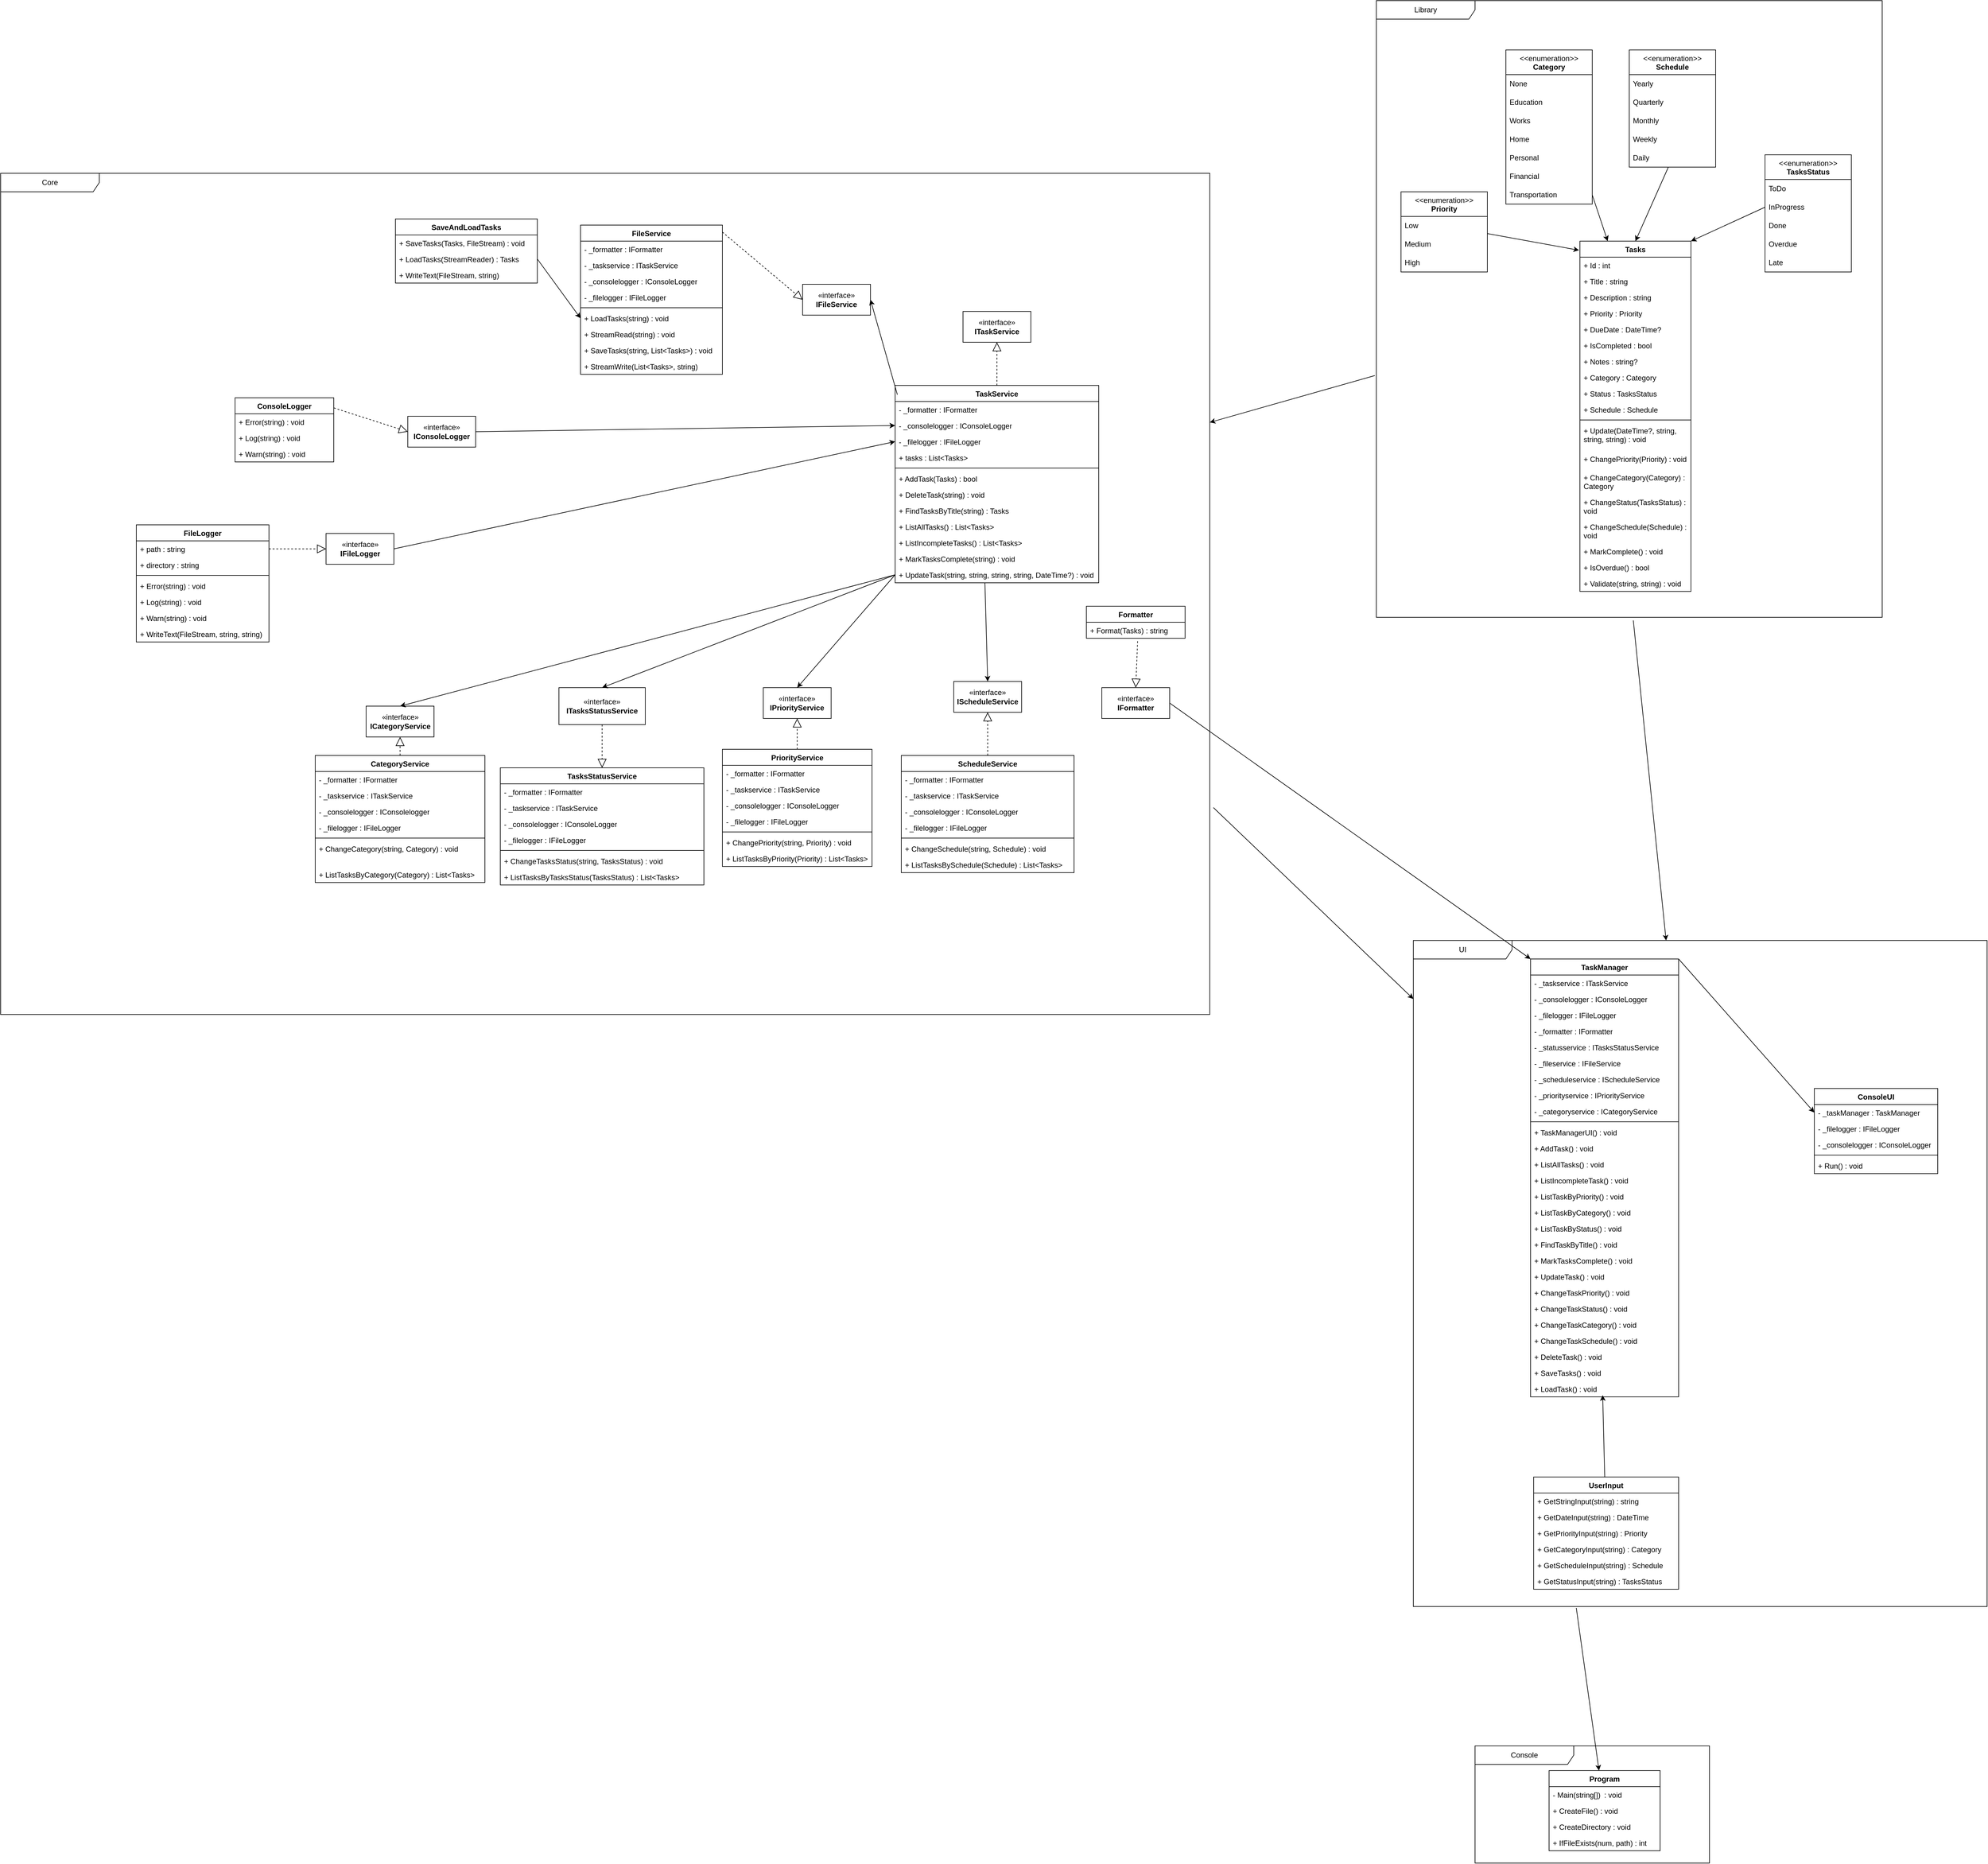 <mxfile version="27.1.6">
  <diagram name="Page-1" id="S95MZUu6aC9b7Ulhot-2">
    <mxGraphModel dx="5112" dy="2260" grid="1" gridSize="10" guides="1" tooltips="1" connect="1" arrows="1" fold="1" page="1" pageScale="1" pageWidth="850" pageHeight="1100" math="0" shadow="0">
      <root>
        <mxCell id="0" />
        <mxCell id="1" parent="0" />
        <mxCell id="Y3LBO5aBJdapkFDMhHXi-56" value="" style="group" parent="1" vertex="1" connectable="0">
          <mxGeometry x="-20" y="-360" width="820" height="1000" as="geometry" />
        </mxCell>
        <mxCell id="Y3LBO5aBJdapkFDMhHXi-1" value="&amp;lt;&amp;lt;enumeration&amp;gt;&amp;gt;&lt;br&gt;&lt;b&gt;Priority&lt;/b&gt;" style="swimlane;fontStyle=0;align=center;verticalAlign=top;childLayout=stackLayout;horizontal=1;startSize=40;horizontalStack=0;resizeParent=1;resizeParentMax=0;resizeLast=0;collapsible=0;marginBottom=0;html=1;whiteSpace=wrap;" parent="Y3LBO5aBJdapkFDMhHXi-56" vertex="1">
          <mxGeometry x="40" y="310" width="140" height="130" as="geometry" />
        </mxCell>
        <mxCell id="Y3LBO5aBJdapkFDMhHXi-2" value="Low" style="text;html=1;strokeColor=none;fillColor=none;align=left;verticalAlign=middle;spacingLeft=4;spacingRight=4;overflow=hidden;rotatable=0;points=[[0,0.5],[1,0.5]];portConstraint=eastwest;whiteSpace=wrap;" parent="Y3LBO5aBJdapkFDMhHXi-1" vertex="1">
          <mxGeometry y="40" width="140" height="30" as="geometry" />
        </mxCell>
        <mxCell id="Y3LBO5aBJdapkFDMhHXi-9" value="Medium" style="text;html=1;strokeColor=none;fillColor=none;align=left;verticalAlign=middle;spacingLeft=4;spacingRight=4;overflow=hidden;rotatable=0;points=[[0,0.5],[1,0.5]];portConstraint=eastwest;whiteSpace=wrap;" parent="Y3LBO5aBJdapkFDMhHXi-1" vertex="1">
          <mxGeometry y="70" width="140" height="30" as="geometry" />
        </mxCell>
        <mxCell id="Y3LBO5aBJdapkFDMhHXi-10" value="High" style="text;html=1;strokeColor=none;fillColor=none;align=left;verticalAlign=middle;spacingLeft=4;spacingRight=4;overflow=hidden;rotatable=0;points=[[0,0.5],[1,0.5]];portConstraint=eastwest;whiteSpace=wrap;" parent="Y3LBO5aBJdapkFDMhHXi-1" vertex="1">
          <mxGeometry y="100" width="140" height="30" as="geometry" />
        </mxCell>
        <mxCell id="Y3LBO5aBJdapkFDMhHXi-3" value="&amp;lt;&amp;lt;enumeration&amp;gt;&amp;gt;&lt;br&gt;&lt;b&gt;TasksStatus&lt;/b&gt;" style="swimlane;fontStyle=0;align=center;verticalAlign=top;childLayout=stackLayout;horizontal=1;startSize=40;horizontalStack=0;resizeParent=1;resizeParentMax=0;resizeLast=0;collapsible=0;marginBottom=0;html=1;whiteSpace=wrap;" parent="Y3LBO5aBJdapkFDMhHXi-56" vertex="1">
          <mxGeometry x="630" y="250" width="140" height="190" as="geometry" />
        </mxCell>
        <mxCell id="Y3LBO5aBJdapkFDMhHXi-4" value="ToDo" style="text;html=1;strokeColor=none;fillColor=none;align=left;verticalAlign=middle;spacingLeft=4;spacingRight=4;overflow=hidden;rotatable=0;points=[[0,0.5],[1,0.5]];portConstraint=eastwest;whiteSpace=wrap;" parent="Y3LBO5aBJdapkFDMhHXi-3" vertex="1">
          <mxGeometry y="40" width="140" height="30" as="geometry" />
        </mxCell>
        <mxCell id="Y3LBO5aBJdapkFDMhHXi-21" value="InProgress" style="text;html=1;strokeColor=none;fillColor=none;align=left;verticalAlign=middle;spacingLeft=4;spacingRight=4;overflow=hidden;rotatable=0;points=[[0,0.5],[1,0.5]];portConstraint=eastwest;whiteSpace=wrap;" parent="Y3LBO5aBJdapkFDMhHXi-3" vertex="1">
          <mxGeometry y="70" width="140" height="30" as="geometry" />
        </mxCell>
        <mxCell id="Y3LBO5aBJdapkFDMhHXi-22" value="Done" style="text;html=1;strokeColor=none;fillColor=none;align=left;verticalAlign=middle;spacingLeft=4;spacingRight=4;overflow=hidden;rotatable=0;points=[[0,0.5],[1,0.5]];portConstraint=eastwest;whiteSpace=wrap;" parent="Y3LBO5aBJdapkFDMhHXi-3" vertex="1">
          <mxGeometry y="100" width="140" height="30" as="geometry" />
        </mxCell>
        <mxCell id="Y3LBO5aBJdapkFDMhHXi-23" value="Overdue" style="text;html=1;strokeColor=none;fillColor=none;align=left;verticalAlign=middle;spacingLeft=4;spacingRight=4;overflow=hidden;rotatable=0;points=[[0,0.5],[1,0.5]];portConstraint=eastwest;whiteSpace=wrap;" parent="Y3LBO5aBJdapkFDMhHXi-3" vertex="1">
          <mxGeometry y="130" width="140" height="30" as="geometry" />
        </mxCell>
        <mxCell id="Y3LBO5aBJdapkFDMhHXi-24" value="Late" style="text;html=1;strokeColor=none;fillColor=none;align=left;verticalAlign=middle;spacingLeft=4;spacingRight=4;overflow=hidden;rotatable=0;points=[[0,0.5],[1,0.5]];portConstraint=eastwest;whiteSpace=wrap;" parent="Y3LBO5aBJdapkFDMhHXi-3" vertex="1">
          <mxGeometry y="160" width="140" height="30" as="geometry" />
        </mxCell>
        <mxCell id="Y3LBO5aBJdapkFDMhHXi-5" value="&amp;lt;&amp;lt;enumeration&amp;gt;&amp;gt;&lt;br&gt;&lt;b&gt;Schedule&lt;/b&gt;" style="swimlane;fontStyle=0;align=center;verticalAlign=top;childLayout=stackLayout;horizontal=1;startSize=40;horizontalStack=0;resizeParent=1;resizeParentMax=0;resizeLast=0;collapsible=0;marginBottom=0;html=1;whiteSpace=wrap;" parent="Y3LBO5aBJdapkFDMhHXi-56" vertex="1">
          <mxGeometry x="410" y="80" width="140" height="190" as="geometry" />
        </mxCell>
        <mxCell id="Y3LBO5aBJdapkFDMhHXi-6" value="Yearly" style="text;html=1;strokeColor=none;fillColor=none;align=left;verticalAlign=middle;spacingLeft=4;spacingRight=4;overflow=hidden;rotatable=0;points=[[0,0.5],[1,0.5]];portConstraint=eastwest;whiteSpace=wrap;" parent="Y3LBO5aBJdapkFDMhHXi-5" vertex="1">
          <mxGeometry y="40" width="140" height="30" as="geometry" />
        </mxCell>
        <mxCell id="Y3LBO5aBJdapkFDMhHXi-17" value="Quarterly" style="text;html=1;strokeColor=none;fillColor=none;align=left;verticalAlign=middle;spacingLeft=4;spacingRight=4;overflow=hidden;rotatable=0;points=[[0,0.5],[1,0.5]];portConstraint=eastwest;whiteSpace=wrap;" parent="Y3LBO5aBJdapkFDMhHXi-5" vertex="1">
          <mxGeometry y="70" width="140" height="30" as="geometry" />
        </mxCell>
        <mxCell id="Y3LBO5aBJdapkFDMhHXi-18" value="Monthly" style="text;html=1;strokeColor=none;fillColor=none;align=left;verticalAlign=middle;spacingLeft=4;spacingRight=4;overflow=hidden;rotatable=0;points=[[0,0.5],[1,0.5]];portConstraint=eastwest;whiteSpace=wrap;" parent="Y3LBO5aBJdapkFDMhHXi-5" vertex="1">
          <mxGeometry y="100" width="140" height="30" as="geometry" />
        </mxCell>
        <mxCell id="Y3LBO5aBJdapkFDMhHXi-19" value="Weekly" style="text;html=1;strokeColor=none;fillColor=none;align=left;verticalAlign=middle;spacingLeft=4;spacingRight=4;overflow=hidden;rotatable=0;points=[[0,0.5],[1,0.5]];portConstraint=eastwest;whiteSpace=wrap;" parent="Y3LBO5aBJdapkFDMhHXi-5" vertex="1">
          <mxGeometry y="130" width="140" height="30" as="geometry" />
        </mxCell>
        <mxCell id="Y3LBO5aBJdapkFDMhHXi-20" value="Daily" style="text;html=1;strokeColor=none;fillColor=none;align=left;verticalAlign=middle;spacingLeft=4;spacingRight=4;overflow=hidden;rotatable=0;points=[[0,0.5],[1,0.5]];portConstraint=eastwest;whiteSpace=wrap;" parent="Y3LBO5aBJdapkFDMhHXi-5" vertex="1">
          <mxGeometry y="160" width="140" height="30" as="geometry" />
        </mxCell>
        <mxCell id="Y3LBO5aBJdapkFDMhHXi-7" value="&amp;lt;&amp;lt;enumeration&amp;gt;&amp;gt;&lt;br&gt;&lt;b&gt;Category&lt;/b&gt;" style="swimlane;fontStyle=0;align=center;verticalAlign=top;childLayout=stackLayout;horizontal=1;startSize=40;horizontalStack=0;resizeParent=1;resizeParentMax=0;resizeLast=0;collapsible=0;marginBottom=0;html=1;whiteSpace=wrap;" parent="Y3LBO5aBJdapkFDMhHXi-56" vertex="1">
          <mxGeometry x="210" y="80" width="140" height="250" as="geometry" />
        </mxCell>
        <mxCell id="Y3LBO5aBJdapkFDMhHXi-8" value="None" style="text;html=1;strokeColor=none;fillColor=none;align=left;verticalAlign=middle;spacingLeft=4;spacingRight=4;overflow=hidden;rotatable=0;points=[[0,0.5],[1,0.5]];portConstraint=eastwest;whiteSpace=wrap;" parent="Y3LBO5aBJdapkFDMhHXi-7" vertex="1">
          <mxGeometry y="40" width="140" height="30" as="geometry" />
        </mxCell>
        <mxCell id="Y3LBO5aBJdapkFDMhHXi-11" value="Education" style="text;html=1;strokeColor=none;fillColor=none;align=left;verticalAlign=middle;spacingLeft=4;spacingRight=4;overflow=hidden;rotatable=0;points=[[0,0.5],[1,0.5]];portConstraint=eastwest;whiteSpace=wrap;" parent="Y3LBO5aBJdapkFDMhHXi-7" vertex="1">
          <mxGeometry y="70" width="140" height="30" as="geometry" />
        </mxCell>
        <mxCell id="Y3LBO5aBJdapkFDMhHXi-12" value="Works" style="text;html=1;strokeColor=none;fillColor=none;align=left;verticalAlign=middle;spacingLeft=4;spacingRight=4;overflow=hidden;rotatable=0;points=[[0,0.5],[1,0.5]];portConstraint=eastwest;whiteSpace=wrap;" parent="Y3LBO5aBJdapkFDMhHXi-7" vertex="1">
          <mxGeometry y="100" width="140" height="30" as="geometry" />
        </mxCell>
        <mxCell id="Y3LBO5aBJdapkFDMhHXi-13" value="Home" style="text;html=1;strokeColor=none;fillColor=none;align=left;verticalAlign=middle;spacingLeft=4;spacingRight=4;overflow=hidden;rotatable=0;points=[[0,0.5],[1,0.5]];portConstraint=eastwest;whiteSpace=wrap;" parent="Y3LBO5aBJdapkFDMhHXi-7" vertex="1">
          <mxGeometry y="130" width="140" height="30" as="geometry" />
        </mxCell>
        <mxCell id="Y3LBO5aBJdapkFDMhHXi-14" value="Personal" style="text;html=1;strokeColor=none;fillColor=none;align=left;verticalAlign=middle;spacingLeft=4;spacingRight=4;overflow=hidden;rotatable=0;points=[[0,0.5],[1,0.5]];portConstraint=eastwest;whiteSpace=wrap;" parent="Y3LBO5aBJdapkFDMhHXi-7" vertex="1">
          <mxGeometry y="160" width="140" height="30" as="geometry" />
        </mxCell>
        <mxCell id="Y3LBO5aBJdapkFDMhHXi-15" value="Financial" style="text;html=1;strokeColor=none;fillColor=none;align=left;verticalAlign=middle;spacingLeft=4;spacingRight=4;overflow=hidden;rotatable=0;points=[[0,0.5],[1,0.5]];portConstraint=eastwest;whiteSpace=wrap;" parent="Y3LBO5aBJdapkFDMhHXi-7" vertex="1">
          <mxGeometry y="190" width="140" height="30" as="geometry" />
        </mxCell>
        <mxCell id="Y3LBO5aBJdapkFDMhHXi-16" value="Transportation" style="text;html=1;strokeColor=none;fillColor=none;align=left;verticalAlign=middle;spacingLeft=4;spacingRight=4;overflow=hidden;rotatable=0;points=[[0,0.5],[1,0.5]];portConstraint=eastwest;whiteSpace=wrap;" parent="Y3LBO5aBJdapkFDMhHXi-7" vertex="1">
          <mxGeometry y="220" width="140" height="30" as="geometry" />
        </mxCell>
        <mxCell id="Y3LBO5aBJdapkFDMhHXi-25" value="Library" style="shape=umlFrame;whiteSpace=wrap;html=1;pointerEvents=0;recursiveResize=0;container=1;collapsible=0;width=160;" parent="Y3LBO5aBJdapkFDMhHXi-56" vertex="1">
          <mxGeometry width="820" height="1000" as="geometry" />
        </mxCell>
        <mxCell id="Y3LBO5aBJdapkFDMhHXi-26" value="Tasks" style="swimlane;fontStyle=1;align=center;verticalAlign=top;childLayout=stackLayout;horizontal=1;startSize=26;horizontalStack=0;resizeParent=1;resizeParentMax=0;resizeLast=0;collapsible=1;marginBottom=0;whiteSpace=wrap;html=1;" parent="Y3LBO5aBJdapkFDMhHXi-25" vertex="1">
          <mxGeometry x="330" y="390" width="180" height="568" as="geometry" />
        </mxCell>
        <mxCell id="Y3LBO5aBJdapkFDMhHXi-27" value="+ Id : int" style="text;strokeColor=none;fillColor=none;align=left;verticalAlign=top;spacingLeft=4;spacingRight=4;overflow=hidden;rotatable=0;points=[[0,0.5],[1,0.5]];portConstraint=eastwest;whiteSpace=wrap;html=1;" parent="Y3LBO5aBJdapkFDMhHXi-26" vertex="1">
          <mxGeometry y="26" width="180" height="26" as="geometry" />
        </mxCell>
        <mxCell id="Y3LBO5aBJdapkFDMhHXi-30" value="+ Title : string" style="text;strokeColor=none;fillColor=none;align=left;verticalAlign=top;spacingLeft=4;spacingRight=4;overflow=hidden;rotatable=0;points=[[0,0.5],[1,0.5]];portConstraint=eastwest;whiteSpace=wrap;html=1;" parent="Y3LBO5aBJdapkFDMhHXi-26" vertex="1">
          <mxGeometry y="52" width="180" height="26" as="geometry" />
        </mxCell>
        <mxCell id="Y3LBO5aBJdapkFDMhHXi-31" value="+ Description : string" style="text;strokeColor=none;fillColor=none;align=left;verticalAlign=top;spacingLeft=4;spacingRight=4;overflow=hidden;rotatable=0;points=[[0,0.5],[1,0.5]];portConstraint=eastwest;whiteSpace=wrap;html=1;" parent="Y3LBO5aBJdapkFDMhHXi-26" vertex="1">
          <mxGeometry y="78" width="180" height="26" as="geometry" />
        </mxCell>
        <mxCell id="Y3LBO5aBJdapkFDMhHXi-33" value="+ Priority : Priority" style="text;strokeColor=none;fillColor=none;align=left;verticalAlign=top;spacingLeft=4;spacingRight=4;overflow=hidden;rotatable=0;points=[[0,0.5],[1,0.5]];portConstraint=eastwest;whiteSpace=wrap;html=1;" parent="Y3LBO5aBJdapkFDMhHXi-26" vertex="1">
          <mxGeometry y="104" width="180" height="26" as="geometry" />
        </mxCell>
        <mxCell id="Y3LBO5aBJdapkFDMhHXi-34" value="+ DueDate : DateTime?" style="text;strokeColor=none;fillColor=none;align=left;verticalAlign=top;spacingLeft=4;spacingRight=4;overflow=hidden;rotatable=0;points=[[0,0.5],[1,0.5]];portConstraint=eastwest;whiteSpace=wrap;html=1;" parent="Y3LBO5aBJdapkFDMhHXi-26" vertex="1">
          <mxGeometry y="130" width="180" height="26" as="geometry" />
        </mxCell>
        <mxCell id="Y3LBO5aBJdapkFDMhHXi-36" value="+ IsCompleted : bool" style="text;strokeColor=none;fillColor=none;align=left;verticalAlign=top;spacingLeft=4;spacingRight=4;overflow=hidden;rotatable=0;points=[[0,0.5],[1,0.5]];portConstraint=eastwest;whiteSpace=wrap;html=1;" parent="Y3LBO5aBJdapkFDMhHXi-26" vertex="1">
          <mxGeometry y="156" width="180" height="26" as="geometry" />
        </mxCell>
        <mxCell id="Y3LBO5aBJdapkFDMhHXi-35" value="+ Notes : string?" style="text;strokeColor=none;fillColor=none;align=left;verticalAlign=top;spacingLeft=4;spacingRight=4;overflow=hidden;rotatable=0;points=[[0,0.5],[1,0.5]];portConstraint=eastwest;whiteSpace=wrap;html=1;" parent="Y3LBO5aBJdapkFDMhHXi-26" vertex="1">
          <mxGeometry y="182" width="180" height="26" as="geometry" />
        </mxCell>
        <mxCell id="Y3LBO5aBJdapkFDMhHXi-37" value="+ Category : Category" style="text;strokeColor=none;fillColor=none;align=left;verticalAlign=top;spacingLeft=4;spacingRight=4;overflow=hidden;rotatable=0;points=[[0,0.5],[1,0.5]];portConstraint=eastwest;whiteSpace=wrap;html=1;" parent="Y3LBO5aBJdapkFDMhHXi-26" vertex="1">
          <mxGeometry y="208" width="180" height="26" as="geometry" />
        </mxCell>
        <mxCell id="Y3LBO5aBJdapkFDMhHXi-38" value="+ Status : TasksStatus" style="text;strokeColor=none;fillColor=none;align=left;verticalAlign=top;spacingLeft=4;spacingRight=4;overflow=hidden;rotatable=0;points=[[0,0.5],[1,0.5]];portConstraint=eastwest;whiteSpace=wrap;html=1;" parent="Y3LBO5aBJdapkFDMhHXi-26" vertex="1">
          <mxGeometry y="234" width="180" height="26" as="geometry" />
        </mxCell>
        <mxCell id="Y3LBO5aBJdapkFDMhHXi-32" value="+ Schedule : Schedule" style="text;strokeColor=none;fillColor=none;align=left;verticalAlign=top;spacingLeft=4;spacingRight=4;overflow=hidden;rotatable=0;points=[[0,0.5],[1,0.5]];portConstraint=eastwest;whiteSpace=wrap;html=1;" parent="Y3LBO5aBJdapkFDMhHXi-26" vertex="1">
          <mxGeometry y="260" width="180" height="26" as="geometry" />
        </mxCell>
        <mxCell id="Y3LBO5aBJdapkFDMhHXi-28" value="" style="line;strokeWidth=1;fillColor=none;align=left;verticalAlign=middle;spacingTop=-1;spacingLeft=3;spacingRight=3;rotatable=0;labelPosition=right;points=[];portConstraint=eastwest;strokeColor=inherit;" parent="Y3LBO5aBJdapkFDMhHXi-26" vertex="1">
          <mxGeometry y="286" width="180" height="8" as="geometry" />
        </mxCell>
        <mxCell id="Y3LBO5aBJdapkFDMhHXi-29" value="+ Update(DateTime?, string, string, string) : void" style="text;strokeColor=none;fillColor=none;align=left;verticalAlign=top;spacingLeft=4;spacingRight=4;overflow=hidden;rotatable=0;points=[[0,0.5],[1,0.5]];portConstraint=eastwest;whiteSpace=wrap;html=1;" parent="Y3LBO5aBJdapkFDMhHXi-26" vertex="1">
          <mxGeometry y="294" width="180" height="46" as="geometry" />
        </mxCell>
        <mxCell id="Y3LBO5aBJdapkFDMhHXi-39" value="+ ChangePriority(Priority) : void" style="text;strokeColor=none;fillColor=none;align=left;verticalAlign=top;spacingLeft=4;spacingRight=4;overflow=hidden;rotatable=0;points=[[0,0.5],[1,0.5]];portConstraint=eastwest;whiteSpace=wrap;html=1;" parent="Y3LBO5aBJdapkFDMhHXi-26" vertex="1">
          <mxGeometry y="340" width="180" height="30" as="geometry" />
        </mxCell>
        <mxCell id="Y3LBO5aBJdapkFDMhHXi-40" value="+ ChangeCategory(Category) : Category" style="text;strokeColor=none;fillColor=none;align=left;verticalAlign=top;spacingLeft=4;spacingRight=4;overflow=hidden;rotatable=0;points=[[0,0.5],[1,0.5]];portConstraint=eastwest;whiteSpace=wrap;html=1;" parent="Y3LBO5aBJdapkFDMhHXi-26" vertex="1">
          <mxGeometry y="370" width="180" height="40" as="geometry" />
        </mxCell>
        <mxCell id="Y3LBO5aBJdapkFDMhHXi-41" value="+ ChangeStatus(TasksStatus) : void" style="text;strokeColor=none;fillColor=none;align=left;verticalAlign=top;spacingLeft=4;spacingRight=4;overflow=hidden;rotatable=0;points=[[0,0.5],[1,0.5]];portConstraint=eastwest;whiteSpace=wrap;html=1;" parent="Y3LBO5aBJdapkFDMhHXi-26" vertex="1">
          <mxGeometry y="410" width="180" height="40" as="geometry" />
        </mxCell>
        <mxCell id="Y3LBO5aBJdapkFDMhHXi-42" value="+ ChangeSchedule(Schedule) : void" style="text;strokeColor=none;fillColor=none;align=left;verticalAlign=top;spacingLeft=4;spacingRight=4;overflow=hidden;rotatable=0;points=[[0,0.5],[1,0.5]];portConstraint=eastwest;whiteSpace=wrap;html=1;" parent="Y3LBO5aBJdapkFDMhHXi-26" vertex="1">
          <mxGeometry y="450" width="180" height="40" as="geometry" />
        </mxCell>
        <mxCell id="Y3LBO5aBJdapkFDMhHXi-43" value="+ MarkComplete() : void" style="text;strokeColor=none;fillColor=none;align=left;verticalAlign=top;spacingLeft=4;spacingRight=4;overflow=hidden;rotatable=0;points=[[0,0.5],[1,0.5]];portConstraint=eastwest;whiteSpace=wrap;html=1;" parent="Y3LBO5aBJdapkFDMhHXi-26" vertex="1">
          <mxGeometry y="490" width="180" height="26" as="geometry" />
        </mxCell>
        <mxCell id="Y3LBO5aBJdapkFDMhHXi-44" value="+ IsOverdue() : bool" style="text;strokeColor=none;fillColor=none;align=left;verticalAlign=top;spacingLeft=4;spacingRight=4;overflow=hidden;rotatable=0;points=[[0,0.5],[1,0.5]];portConstraint=eastwest;whiteSpace=wrap;html=1;" parent="Y3LBO5aBJdapkFDMhHXi-26" vertex="1">
          <mxGeometry y="516" width="180" height="26" as="geometry" />
        </mxCell>
        <mxCell id="Y3LBO5aBJdapkFDMhHXi-45" value="+ Validate(string, string) : void" style="text;strokeColor=none;fillColor=none;align=left;verticalAlign=top;spacingLeft=4;spacingRight=4;overflow=hidden;rotatable=0;points=[[0,0.5],[1,0.5]];portConstraint=eastwest;whiteSpace=wrap;html=1;" parent="Y3LBO5aBJdapkFDMhHXi-26" vertex="1">
          <mxGeometry y="542" width="180" height="26" as="geometry" />
        </mxCell>
        <mxCell id="Y3LBO5aBJdapkFDMhHXi-47" style="edgeStyle=none;rounded=0;orthogonalLoop=1;jettySize=auto;html=1;entryX=-0.008;entryY=0.026;entryDx=0;entryDy=0;entryPerimeter=0;" parent="Y3LBO5aBJdapkFDMhHXi-56" source="Y3LBO5aBJdapkFDMhHXi-2" target="Y3LBO5aBJdapkFDMhHXi-26" edge="1">
          <mxGeometry relative="1" as="geometry" />
        </mxCell>
        <mxCell id="Y3LBO5aBJdapkFDMhHXi-48" style="edgeStyle=none;rounded=0;orthogonalLoop=1;jettySize=auto;html=1;exitX=1;exitY=0.5;exitDx=0;exitDy=0;entryX=0.25;entryY=0;entryDx=0;entryDy=0;" parent="Y3LBO5aBJdapkFDMhHXi-56" source="Y3LBO5aBJdapkFDMhHXi-16" target="Y3LBO5aBJdapkFDMhHXi-26" edge="1">
          <mxGeometry relative="1" as="geometry" />
        </mxCell>
        <mxCell id="Y3LBO5aBJdapkFDMhHXi-49" style="edgeStyle=none;rounded=0;orthogonalLoop=1;jettySize=auto;html=1;entryX=0.5;entryY=0;entryDx=0;entryDy=0;" parent="Y3LBO5aBJdapkFDMhHXi-56" source="Y3LBO5aBJdapkFDMhHXi-20" target="Y3LBO5aBJdapkFDMhHXi-26" edge="1">
          <mxGeometry relative="1" as="geometry" />
        </mxCell>
        <mxCell id="Y3LBO5aBJdapkFDMhHXi-50" style="edgeStyle=none;rounded=0;orthogonalLoop=1;jettySize=auto;html=1;exitX=0;exitY=0.5;exitDx=0;exitDy=0;entryX=1;entryY=0;entryDx=0;entryDy=0;" parent="Y3LBO5aBJdapkFDMhHXi-56" source="Y3LBO5aBJdapkFDMhHXi-21" target="Y3LBO5aBJdapkFDMhHXi-26" edge="1">
          <mxGeometry relative="1" as="geometry" />
        </mxCell>
        <mxCell id="Y3LBO5aBJdapkFDMhHXi-252" value="UI" style="shape=umlFrame;whiteSpace=wrap;html=1;pointerEvents=0;recursiveResize=0;container=1;collapsible=0;width=160;" parent="1" vertex="1">
          <mxGeometry x="40" y="1164" width="930" height="1080" as="geometry" />
        </mxCell>
        <mxCell id="Y3LBO5aBJdapkFDMhHXi-308" value="" style="group" parent="Y3LBO5aBJdapkFDMhHXi-252" vertex="1" connectable="0">
          <mxGeometry x="190" y="30" width="660" height="1022" as="geometry" />
        </mxCell>
        <mxCell id="Y3LBO5aBJdapkFDMhHXi-257" value="TaskManager" style="swimlane;fontStyle=1;align=center;verticalAlign=top;childLayout=stackLayout;horizontal=1;startSize=26;horizontalStack=0;resizeParent=1;resizeParentMax=0;resizeLast=0;collapsible=1;marginBottom=0;whiteSpace=wrap;html=1;" parent="Y3LBO5aBJdapkFDMhHXi-308" vertex="1">
          <mxGeometry width="240" height="710" as="geometry" />
        </mxCell>
        <mxCell id="Y3LBO5aBJdapkFDMhHXi-258" value="- _taskservice : ITaskService" style="text;strokeColor=none;fillColor=none;align=left;verticalAlign=top;spacingLeft=4;spacingRight=4;overflow=hidden;rotatable=0;points=[[0,0.5],[1,0.5]];portConstraint=eastwest;whiteSpace=wrap;html=1;" parent="Y3LBO5aBJdapkFDMhHXi-257" vertex="1">
          <mxGeometry y="26" width="240" height="26" as="geometry" />
        </mxCell>
        <mxCell id="Y3LBO5aBJdapkFDMhHXi-267" value="- _consolelogger : IConsoleLogger" style="text;strokeColor=none;fillColor=none;align=left;verticalAlign=top;spacingLeft=4;spacingRight=4;overflow=hidden;rotatable=0;points=[[0,0.5],[1,0.5]];portConstraint=eastwest;whiteSpace=wrap;html=1;" parent="Y3LBO5aBJdapkFDMhHXi-257" vertex="1">
          <mxGeometry y="52" width="240" height="26" as="geometry" />
        </mxCell>
        <mxCell id="Y3LBO5aBJdapkFDMhHXi-266" value="- _filelogger : IFileLogger" style="text;strokeColor=none;fillColor=none;align=left;verticalAlign=top;spacingLeft=4;spacingRight=4;overflow=hidden;rotatable=0;points=[[0,0.5],[1,0.5]];portConstraint=eastwest;whiteSpace=wrap;html=1;" parent="Y3LBO5aBJdapkFDMhHXi-257" vertex="1">
          <mxGeometry y="78" width="240" height="26" as="geometry" />
        </mxCell>
        <mxCell id="Y3LBO5aBJdapkFDMhHXi-265" value="- _formatter : IFormatter" style="text;strokeColor=none;fillColor=none;align=left;verticalAlign=top;spacingLeft=4;spacingRight=4;overflow=hidden;rotatable=0;points=[[0,0.5],[1,0.5]];portConstraint=eastwest;whiteSpace=wrap;html=1;" parent="Y3LBO5aBJdapkFDMhHXi-257" vertex="1">
          <mxGeometry y="104" width="240" height="26" as="geometry" />
        </mxCell>
        <mxCell id="Y3LBO5aBJdapkFDMhHXi-264" value="- _statusservice : ITasksStatusService" style="text;strokeColor=none;fillColor=none;align=left;verticalAlign=top;spacingLeft=4;spacingRight=4;overflow=hidden;rotatable=0;points=[[0,0.5],[1,0.5]];portConstraint=eastwest;whiteSpace=wrap;html=1;" parent="Y3LBO5aBJdapkFDMhHXi-257" vertex="1">
          <mxGeometry y="130" width="240" height="26" as="geometry" />
        </mxCell>
        <mxCell id="Y3LBO5aBJdapkFDMhHXi-263" value="- _fileservice : IFileService" style="text;strokeColor=none;fillColor=none;align=left;verticalAlign=top;spacingLeft=4;spacingRight=4;overflow=hidden;rotatable=0;points=[[0,0.5],[1,0.5]];portConstraint=eastwest;whiteSpace=wrap;html=1;" parent="Y3LBO5aBJdapkFDMhHXi-257" vertex="1">
          <mxGeometry y="156" width="240" height="26" as="geometry" />
        </mxCell>
        <mxCell id="Y3LBO5aBJdapkFDMhHXi-268" value="- _scheduleservice : IScheduleService" style="text;strokeColor=none;fillColor=none;align=left;verticalAlign=top;spacingLeft=4;spacingRight=4;overflow=hidden;rotatable=0;points=[[0,0.5],[1,0.5]];portConstraint=eastwest;whiteSpace=wrap;html=1;" parent="Y3LBO5aBJdapkFDMhHXi-257" vertex="1">
          <mxGeometry y="182" width="240" height="26" as="geometry" />
        </mxCell>
        <mxCell id="Y3LBO5aBJdapkFDMhHXi-262" value="- _priorityservice : IPriorityService" style="text;strokeColor=none;fillColor=none;align=left;verticalAlign=top;spacingLeft=4;spacingRight=4;overflow=hidden;rotatable=0;points=[[0,0.5],[1,0.5]];portConstraint=eastwest;whiteSpace=wrap;html=1;" parent="Y3LBO5aBJdapkFDMhHXi-257" vertex="1">
          <mxGeometry y="208" width="240" height="26" as="geometry" />
        </mxCell>
        <mxCell id="Y3LBO5aBJdapkFDMhHXi-261" value="- _categoryservice : ICategoryService" style="text;strokeColor=none;fillColor=none;align=left;verticalAlign=top;spacingLeft=4;spacingRight=4;overflow=hidden;rotatable=0;points=[[0,0.5],[1,0.5]];portConstraint=eastwest;whiteSpace=wrap;html=1;" parent="Y3LBO5aBJdapkFDMhHXi-257" vertex="1">
          <mxGeometry y="234" width="240" height="26" as="geometry" />
        </mxCell>
        <mxCell id="Y3LBO5aBJdapkFDMhHXi-259" value="" style="line;strokeWidth=1;fillColor=none;align=left;verticalAlign=middle;spacingTop=-1;spacingLeft=3;spacingRight=3;rotatable=0;labelPosition=right;points=[];portConstraint=eastwest;strokeColor=inherit;" parent="Y3LBO5aBJdapkFDMhHXi-257" vertex="1">
          <mxGeometry y="260" width="240" height="8" as="geometry" />
        </mxCell>
        <mxCell id="Y3LBO5aBJdapkFDMhHXi-260" value="+ TaskManagerUI() : void" style="text;strokeColor=none;fillColor=none;align=left;verticalAlign=top;spacingLeft=4;spacingRight=4;overflow=hidden;rotatable=0;points=[[0,0.5],[1,0.5]];portConstraint=eastwest;whiteSpace=wrap;html=1;" parent="Y3LBO5aBJdapkFDMhHXi-257" vertex="1">
          <mxGeometry y="268" width="240" height="26" as="geometry" />
        </mxCell>
        <mxCell id="Y3LBO5aBJdapkFDMhHXi-270" value="+ AddTask() : void" style="text;strokeColor=none;fillColor=none;align=left;verticalAlign=top;spacingLeft=4;spacingRight=4;overflow=hidden;rotatable=0;points=[[0,0.5],[1,0.5]];portConstraint=eastwest;whiteSpace=wrap;html=1;" parent="Y3LBO5aBJdapkFDMhHXi-257" vertex="1">
          <mxGeometry y="294" width="240" height="26" as="geometry" />
        </mxCell>
        <mxCell id="Y3LBO5aBJdapkFDMhHXi-271" value="+ ListAllTasks() : void" style="text;strokeColor=none;fillColor=none;align=left;verticalAlign=top;spacingLeft=4;spacingRight=4;overflow=hidden;rotatable=0;points=[[0,0.5],[1,0.5]];portConstraint=eastwest;whiteSpace=wrap;html=1;" parent="Y3LBO5aBJdapkFDMhHXi-257" vertex="1">
          <mxGeometry y="320" width="240" height="26" as="geometry" />
        </mxCell>
        <mxCell id="Y3LBO5aBJdapkFDMhHXi-272" value="+ ListIncompleteTask() : void" style="text;strokeColor=none;fillColor=none;align=left;verticalAlign=top;spacingLeft=4;spacingRight=4;overflow=hidden;rotatable=0;points=[[0,0.5],[1,0.5]];portConstraint=eastwest;whiteSpace=wrap;html=1;" parent="Y3LBO5aBJdapkFDMhHXi-257" vertex="1">
          <mxGeometry y="346" width="240" height="26" as="geometry" />
        </mxCell>
        <mxCell id="Y3LBO5aBJdapkFDMhHXi-273" value="+ ListTaskByPriority() : void" style="text;strokeColor=none;fillColor=none;align=left;verticalAlign=top;spacingLeft=4;spacingRight=4;overflow=hidden;rotatable=0;points=[[0,0.5],[1,0.5]];portConstraint=eastwest;whiteSpace=wrap;html=1;" parent="Y3LBO5aBJdapkFDMhHXi-257" vertex="1">
          <mxGeometry y="372" width="240" height="26" as="geometry" />
        </mxCell>
        <mxCell id="Y3LBO5aBJdapkFDMhHXi-274" value="+ ListTaskByCategory() : void" style="text;strokeColor=none;fillColor=none;align=left;verticalAlign=top;spacingLeft=4;spacingRight=4;overflow=hidden;rotatable=0;points=[[0,0.5],[1,0.5]];portConstraint=eastwest;whiteSpace=wrap;html=1;" parent="Y3LBO5aBJdapkFDMhHXi-257" vertex="1">
          <mxGeometry y="398" width="240" height="26" as="geometry" />
        </mxCell>
        <mxCell id="Y3LBO5aBJdapkFDMhHXi-275" value="+ ListTaskByStatus() : void" style="text;strokeColor=none;fillColor=none;align=left;verticalAlign=top;spacingLeft=4;spacingRight=4;overflow=hidden;rotatable=0;points=[[0,0.5],[1,0.5]];portConstraint=eastwest;whiteSpace=wrap;html=1;" parent="Y3LBO5aBJdapkFDMhHXi-257" vertex="1">
          <mxGeometry y="424" width="240" height="26" as="geometry" />
        </mxCell>
        <mxCell id="Y3LBO5aBJdapkFDMhHXi-276" value="+ FindTaskByTitle() : void" style="text;strokeColor=none;fillColor=none;align=left;verticalAlign=top;spacingLeft=4;spacingRight=4;overflow=hidden;rotatable=0;points=[[0,0.5],[1,0.5]];portConstraint=eastwest;whiteSpace=wrap;html=1;" parent="Y3LBO5aBJdapkFDMhHXi-257" vertex="1">
          <mxGeometry y="450" width="240" height="26" as="geometry" />
        </mxCell>
        <mxCell id="Y3LBO5aBJdapkFDMhHXi-277" value="+ MarkTasksComplete() : void" style="text;strokeColor=none;fillColor=none;align=left;verticalAlign=top;spacingLeft=4;spacingRight=4;overflow=hidden;rotatable=0;points=[[0,0.5],[1,0.5]];portConstraint=eastwest;whiteSpace=wrap;html=1;" parent="Y3LBO5aBJdapkFDMhHXi-257" vertex="1">
          <mxGeometry y="476" width="240" height="26" as="geometry" />
        </mxCell>
        <mxCell id="Y3LBO5aBJdapkFDMhHXi-278" value="+ UpdateTask() : void" style="text;strokeColor=none;fillColor=none;align=left;verticalAlign=top;spacingLeft=4;spacingRight=4;overflow=hidden;rotatable=0;points=[[0,0.5],[1,0.5]];portConstraint=eastwest;whiteSpace=wrap;html=1;" parent="Y3LBO5aBJdapkFDMhHXi-257" vertex="1">
          <mxGeometry y="502" width="240" height="26" as="geometry" />
        </mxCell>
        <mxCell id="Y3LBO5aBJdapkFDMhHXi-279" value="+ ChangeTaskPriority() : void" style="text;strokeColor=none;fillColor=none;align=left;verticalAlign=top;spacingLeft=4;spacingRight=4;overflow=hidden;rotatable=0;points=[[0,0.5],[1,0.5]];portConstraint=eastwest;whiteSpace=wrap;html=1;" parent="Y3LBO5aBJdapkFDMhHXi-257" vertex="1">
          <mxGeometry y="528" width="240" height="26" as="geometry" />
        </mxCell>
        <mxCell id="Y3LBO5aBJdapkFDMhHXi-280" value="+ ChangeTaskStatus() : void" style="text;strokeColor=none;fillColor=none;align=left;verticalAlign=top;spacingLeft=4;spacingRight=4;overflow=hidden;rotatable=0;points=[[0,0.5],[1,0.5]];portConstraint=eastwest;whiteSpace=wrap;html=1;" parent="Y3LBO5aBJdapkFDMhHXi-257" vertex="1">
          <mxGeometry y="554" width="240" height="26" as="geometry" />
        </mxCell>
        <mxCell id="Y3LBO5aBJdapkFDMhHXi-281" value="+ ChangeTaskCategory() : void" style="text;strokeColor=none;fillColor=none;align=left;verticalAlign=top;spacingLeft=4;spacingRight=4;overflow=hidden;rotatable=0;points=[[0,0.5],[1,0.5]];portConstraint=eastwest;whiteSpace=wrap;html=1;" parent="Y3LBO5aBJdapkFDMhHXi-257" vertex="1">
          <mxGeometry y="580" width="240" height="26" as="geometry" />
        </mxCell>
        <mxCell id="Y3LBO5aBJdapkFDMhHXi-282" value="+ ChangeTaskSchedule() : void" style="text;strokeColor=none;fillColor=none;align=left;verticalAlign=top;spacingLeft=4;spacingRight=4;overflow=hidden;rotatable=0;points=[[0,0.5],[1,0.5]];portConstraint=eastwest;whiteSpace=wrap;html=1;" parent="Y3LBO5aBJdapkFDMhHXi-257" vertex="1">
          <mxGeometry y="606" width="240" height="26" as="geometry" />
        </mxCell>
        <mxCell id="Y3LBO5aBJdapkFDMhHXi-283" value="+ DeleteTask() : void" style="text;strokeColor=none;fillColor=none;align=left;verticalAlign=top;spacingLeft=4;spacingRight=4;overflow=hidden;rotatable=0;points=[[0,0.5],[1,0.5]];portConstraint=eastwest;whiteSpace=wrap;html=1;" parent="Y3LBO5aBJdapkFDMhHXi-257" vertex="1">
          <mxGeometry y="632" width="240" height="26" as="geometry" />
        </mxCell>
        <mxCell id="Y3LBO5aBJdapkFDMhHXi-284" value="+ SaveTasks() : void" style="text;strokeColor=none;fillColor=none;align=left;verticalAlign=top;spacingLeft=4;spacingRight=4;overflow=hidden;rotatable=0;points=[[0,0.5],[1,0.5]];portConstraint=eastwest;whiteSpace=wrap;html=1;" parent="Y3LBO5aBJdapkFDMhHXi-257" vertex="1">
          <mxGeometry y="658" width="240" height="26" as="geometry" />
        </mxCell>
        <mxCell id="Y3LBO5aBJdapkFDMhHXi-285" value="+ LoadTask() : void" style="text;strokeColor=none;fillColor=none;align=left;verticalAlign=top;spacingLeft=4;spacingRight=4;overflow=hidden;rotatable=0;points=[[0,0.5],[1,0.5]];portConstraint=eastwest;whiteSpace=wrap;html=1;" parent="Y3LBO5aBJdapkFDMhHXi-257" vertex="1">
          <mxGeometry y="684" width="240" height="26" as="geometry" />
        </mxCell>
        <mxCell id="Y3LBO5aBJdapkFDMhHXi-253" value="ConsoleUI" style="swimlane;fontStyle=1;align=center;verticalAlign=top;childLayout=stackLayout;horizontal=1;startSize=26;horizontalStack=0;resizeParent=1;resizeParentMax=0;resizeLast=0;collapsible=1;marginBottom=0;whiteSpace=wrap;html=1;" parent="Y3LBO5aBJdapkFDMhHXi-308" vertex="1">
          <mxGeometry x="460" y="210" width="200" height="138" as="geometry" />
        </mxCell>
        <mxCell id="Y3LBO5aBJdapkFDMhHXi-305" value="- _taskManager : TaskManager" style="text;strokeColor=none;fillColor=none;align=left;verticalAlign=top;spacingLeft=4;spacingRight=4;overflow=hidden;rotatable=0;points=[[0,0.5],[1,0.5]];portConstraint=eastwest;whiteSpace=wrap;html=1;" parent="Y3LBO5aBJdapkFDMhHXi-253" vertex="1">
          <mxGeometry y="26" width="200" height="26" as="geometry" />
        </mxCell>
        <mxCell id="Y3LBO5aBJdapkFDMhHXi-306" value="- _filelogger : IFileLogger" style="text;strokeColor=none;fillColor=none;align=left;verticalAlign=top;spacingLeft=4;spacingRight=4;overflow=hidden;rotatable=0;points=[[0,0.5],[1,0.5]];portConstraint=eastwest;whiteSpace=wrap;html=1;" parent="Y3LBO5aBJdapkFDMhHXi-253" vertex="1">
          <mxGeometry y="52" width="200" height="26" as="geometry" />
        </mxCell>
        <mxCell id="Y3LBO5aBJdapkFDMhHXi-254" value="- _consolelogger : IConsoleLogger" style="text;strokeColor=none;fillColor=none;align=left;verticalAlign=top;spacingLeft=4;spacingRight=4;overflow=hidden;rotatable=0;points=[[0,0.5],[1,0.5]];portConstraint=eastwest;whiteSpace=wrap;html=1;" parent="Y3LBO5aBJdapkFDMhHXi-253" vertex="1">
          <mxGeometry y="78" width="200" height="26" as="geometry" />
        </mxCell>
        <mxCell id="Y3LBO5aBJdapkFDMhHXi-255" value="" style="line;strokeWidth=1;fillColor=none;align=left;verticalAlign=middle;spacingTop=-1;spacingLeft=3;spacingRight=3;rotatable=0;labelPosition=right;points=[];portConstraint=eastwest;strokeColor=inherit;" parent="Y3LBO5aBJdapkFDMhHXi-253" vertex="1">
          <mxGeometry y="104" width="200" height="8" as="geometry" />
        </mxCell>
        <mxCell id="Y3LBO5aBJdapkFDMhHXi-256" value="+ Run() : void" style="text;strokeColor=none;fillColor=none;align=left;verticalAlign=top;spacingLeft=4;spacingRight=4;overflow=hidden;rotatable=0;points=[[0,0.5],[1,0.5]];portConstraint=eastwest;whiteSpace=wrap;html=1;" parent="Y3LBO5aBJdapkFDMhHXi-253" vertex="1">
          <mxGeometry y="112" width="200" height="26" as="geometry" />
        </mxCell>
        <mxCell id="Y3LBO5aBJdapkFDMhHXi-307" style="edgeStyle=none;rounded=0;orthogonalLoop=1;jettySize=auto;html=1;exitX=1;exitY=0;exitDx=0;exitDy=0;entryX=0;entryY=0.5;entryDx=0;entryDy=0;" parent="Y3LBO5aBJdapkFDMhHXi-308" source="Y3LBO5aBJdapkFDMhHXi-257" target="Y3LBO5aBJdapkFDMhHXi-305" edge="1">
          <mxGeometry relative="1" as="geometry" />
        </mxCell>
        <mxCell id="Y3LBO5aBJdapkFDMhHXi-304" style="edgeStyle=none;rounded=0;orthogonalLoop=1;jettySize=auto;html=1;entryX=0.487;entryY=0.901;entryDx=0;entryDy=0;entryPerimeter=0;" parent="Y3LBO5aBJdapkFDMhHXi-308" source="Y3LBO5aBJdapkFDMhHXi-294" target="Y3LBO5aBJdapkFDMhHXi-285" edge="1">
          <mxGeometry relative="1" as="geometry" />
        </mxCell>
        <mxCell id="Y3LBO5aBJdapkFDMhHXi-294" value="UserInput" style="swimlane;fontStyle=1;align=center;verticalAlign=top;childLayout=stackLayout;horizontal=1;startSize=26;horizontalStack=0;resizeParent=1;resizeParentMax=0;resizeLast=0;collapsible=1;marginBottom=0;whiteSpace=wrap;html=1;" parent="Y3LBO5aBJdapkFDMhHXi-308" vertex="1">
          <mxGeometry x="5" y="840" width="235" height="182" as="geometry" />
        </mxCell>
        <mxCell id="Y3LBO5aBJdapkFDMhHXi-297" value="+ GetStringInput(string) : string" style="text;strokeColor=none;fillColor=none;align=left;verticalAlign=top;spacingLeft=4;spacingRight=4;overflow=hidden;rotatable=0;points=[[0,0.5],[1,0.5]];portConstraint=eastwest;whiteSpace=wrap;html=1;" parent="Y3LBO5aBJdapkFDMhHXi-294" vertex="1">
          <mxGeometry y="26" width="235" height="26" as="geometry" />
        </mxCell>
        <mxCell id="Y3LBO5aBJdapkFDMhHXi-299" value="+ GetDateInput(string) : DateTime" style="text;strokeColor=none;fillColor=none;align=left;verticalAlign=top;spacingLeft=4;spacingRight=4;overflow=hidden;rotatable=0;points=[[0,0.5],[1,0.5]];portConstraint=eastwest;whiteSpace=wrap;html=1;" parent="Y3LBO5aBJdapkFDMhHXi-294" vertex="1">
          <mxGeometry y="52" width="235" height="26" as="geometry" />
        </mxCell>
        <mxCell id="Y3LBO5aBJdapkFDMhHXi-300" value="+ GetPriorityInput(string) : Priority" style="text;strokeColor=none;fillColor=none;align=left;verticalAlign=top;spacingLeft=4;spacingRight=4;overflow=hidden;rotatable=0;points=[[0,0.5],[1,0.5]];portConstraint=eastwest;whiteSpace=wrap;html=1;" parent="Y3LBO5aBJdapkFDMhHXi-294" vertex="1">
          <mxGeometry y="78" width="235" height="26" as="geometry" />
        </mxCell>
        <mxCell id="Y3LBO5aBJdapkFDMhHXi-301" value="+ GetCategoryInput(string) : Category" style="text;strokeColor=none;fillColor=none;align=left;verticalAlign=top;spacingLeft=4;spacingRight=4;overflow=hidden;rotatable=0;points=[[0,0.5],[1,0.5]];portConstraint=eastwest;whiteSpace=wrap;html=1;" parent="Y3LBO5aBJdapkFDMhHXi-294" vertex="1">
          <mxGeometry y="104" width="235" height="26" as="geometry" />
        </mxCell>
        <mxCell id="Y3LBO5aBJdapkFDMhHXi-302" value="+ GetScheduleInput(string) : Schedule" style="text;strokeColor=none;fillColor=none;align=left;verticalAlign=top;spacingLeft=4;spacingRight=4;overflow=hidden;rotatable=0;points=[[0,0.5],[1,0.5]];portConstraint=eastwest;whiteSpace=wrap;html=1;" parent="Y3LBO5aBJdapkFDMhHXi-294" vertex="1">
          <mxGeometry y="130" width="235" height="26" as="geometry" />
        </mxCell>
        <mxCell id="Y3LBO5aBJdapkFDMhHXi-303" value="+ GetStatusInput(string) : TasksStatus" style="text;strokeColor=none;fillColor=none;align=left;verticalAlign=top;spacingLeft=4;spacingRight=4;overflow=hidden;rotatable=0;points=[[0,0.5],[1,0.5]];portConstraint=eastwest;whiteSpace=wrap;html=1;" parent="Y3LBO5aBJdapkFDMhHXi-294" vertex="1">
          <mxGeometry y="156" width="235" height="26" as="geometry" />
        </mxCell>
        <mxCell id="Y3LBO5aBJdapkFDMhHXi-298" style="edgeStyle=none;rounded=0;orthogonalLoop=1;jettySize=auto;html=1;exitX=0.5;exitY=0;exitDx=0;exitDy=0;" parent="Y3LBO5aBJdapkFDMhHXi-308" source="Y3LBO5aBJdapkFDMhHXi-294" target="Y3LBO5aBJdapkFDMhHXi-294" edge="1">
          <mxGeometry relative="1" as="geometry" />
        </mxCell>
        <mxCell id="Y3LBO5aBJdapkFDMhHXi-311" value="" style="group" parent="1" vertex="1" connectable="0">
          <mxGeometry x="-2250" y="-80" width="1960" height="1364" as="geometry" />
        </mxCell>
        <mxCell id="Y3LBO5aBJdapkFDMhHXi-57" value="Core" style="shape=umlFrame;whiteSpace=wrap;html=1;pointerEvents=0;recursiveResize=0;container=0;collapsible=0;width=160;" parent="Y3LBO5aBJdapkFDMhHXi-311" vertex="1">
          <mxGeometry width="1960" height="1364" as="geometry" />
        </mxCell>
        <mxCell id="Y3LBO5aBJdapkFDMhHXi-245" value="" style="group" parent="Y3LBO5aBJdapkFDMhHXi-311" vertex="1" connectable="0">
          <mxGeometry x="640" y="74" width="770" height="252" as="geometry" />
        </mxCell>
        <mxCell id="Y3LBO5aBJdapkFDMhHXi-64" value="«interface»&lt;br&gt;&lt;b&gt;IFileService&lt;/b&gt;" style="html=1;whiteSpace=wrap;" parent="Y3LBO5aBJdapkFDMhHXi-245" vertex="1">
          <mxGeometry x="660" y="106" width="110" height="50" as="geometry" />
        </mxCell>
        <mxCell id="Y3LBO5aBJdapkFDMhHXi-87" value="FileService" style="swimlane;fontStyle=1;align=center;verticalAlign=top;childLayout=stackLayout;horizontal=1;startSize=26;horizontalStack=0;resizeParent=1;resizeParentMax=0;resizeLast=0;collapsible=1;marginBottom=0;whiteSpace=wrap;html=1;" parent="Y3LBO5aBJdapkFDMhHXi-245" vertex="1">
          <mxGeometry x="300" y="10" width="230" height="242" as="geometry" />
        </mxCell>
        <mxCell id="Y3LBO5aBJdapkFDMhHXi-136" value="- _formatter : IFormatter" style="text;strokeColor=none;fillColor=none;align=left;verticalAlign=top;spacingLeft=4;spacingRight=4;overflow=hidden;rotatable=0;points=[[0,0.5],[1,0.5]];portConstraint=eastwest;whiteSpace=wrap;html=1;" parent="Y3LBO5aBJdapkFDMhHXi-87" vertex="1">
          <mxGeometry y="26" width="230" height="26" as="geometry" />
        </mxCell>
        <mxCell id="Y3LBO5aBJdapkFDMhHXi-139" value="- _taskservice : ITaskService" style="text;strokeColor=none;fillColor=none;align=left;verticalAlign=top;spacingLeft=4;spacingRight=4;overflow=hidden;rotatable=0;points=[[0,0.5],[1,0.5]];portConstraint=eastwest;whiteSpace=wrap;html=1;" parent="Y3LBO5aBJdapkFDMhHXi-87" vertex="1">
          <mxGeometry y="52" width="230" height="26" as="geometry" />
        </mxCell>
        <mxCell id="Y3LBO5aBJdapkFDMhHXi-138" value="- _consolelogger : IConsoleLogger" style="text;strokeColor=none;fillColor=none;align=left;verticalAlign=top;spacingLeft=4;spacingRight=4;overflow=hidden;rotatable=0;points=[[0,0.5],[1,0.5]];portConstraint=eastwest;whiteSpace=wrap;html=1;" parent="Y3LBO5aBJdapkFDMhHXi-87" vertex="1">
          <mxGeometry y="78" width="230" height="26" as="geometry" />
        </mxCell>
        <mxCell id="Y3LBO5aBJdapkFDMhHXi-137" value="- _filelogger : IFileLogger" style="text;strokeColor=none;fillColor=none;align=left;verticalAlign=top;spacingLeft=4;spacingRight=4;overflow=hidden;rotatable=0;points=[[0,0.5],[1,0.5]];portConstraint=eastwest;whiteSpace=wrap;html=1;" parent="Y3LBO5aBJdapkFDMhHXi-87" vertex="1">
          <mxGeometry y="104" width="230" height="26" as="geometry" />
        </mxCell>
        <mxCell id="Y3LBO5aBJdapkFDMhHXi-89" value="" style="line;strokeWidth=1;fillColor=none;align=left;verticalAlign=middle;spacingTop=-1;spacingLeft=3;spacingRight=3;rotatable=0;labelPosition=right;points=[];portConstraint=eastwest;strokeColor=inherit;" parent="Y3LBO5aBJdapkFDMhHXi-87" vertex="1">
          <mxGeometry y="130" width="230" height="8" as="geometry" />
        </mxCell>
        <mxCell id="Y3LBO5aBJdapkFDMhHXi-90" value="+ LoadTasks(string) : void" style="text;strokeColor=none;fillColor=none;align=left;verticalAlign=top;spacingLeft=4;spacingRight=4;overflow=hidden;rotatable=0;points=[[0,0.5],[1,0.5]];portConstraint=eastwest;whiteSpace=wrap;html=1;" parent="Y3LBO5aBJdapkFDMhHXi-87" vertex="1">
          <mxGeometry y="138" width="230" height="26" as="geometry" />
        </mxCell>
        <mxCell id="Y3LBO5aBJdapkFDMhHXi-150" value="+ StreamRead(string) : void" style="text;strokeColor=none;fillColor=none;align=left;verticalAlign=top;spacingLeft=4;spacingRight=4;overflow=hidden;rotatable=0;points=[[0,0.5],[1,0.5]];portConstraint=eastwest;whiteSpace=wrap;html=1;" parent="Y3LBO5aBJdapkFDMhHXi-87" vertex="1">
          <mxGeometry y="164" width="230" height="26" as="geometry" />
        </mxCell>
        <mxCell id="Y3LBO5aBJdapkFDMhHXi-151" value="+ SaveTasks(string, List&amp;lt;Tasks&amp;gt;) : void" style="text;strokeColor=none;fillColor=none;align=left;verticalAlign=top;spacingLeft=4;spacingRight=4;overflow=hidden;rotatable=0;points=[[0,0.5],[1,0.5]];portConstraint=eastwest;whiteSpace=wrap;html=1;" parent="Y3LBO5aBJdapkFDMhHXi-87" vertex="1">
          <mxGeometry y="190" width="230" height="26" as="geometry" />
        </mxCell>
        <mxCell id="Y3LBO5aBJdapkFDMhHXi-152" value="+ StreamWrite(List&amp;lt;Tasks&amp;gt;, string)" style="text;strokeColor=none;fillColor=none;align=left;verticalAlign=top;spacingLeft=4;spacingRight=4;overflow=hidden;rotatable=0;points=[[0,0.5],[1,0.5]];portConstraint=eastwest;whiteSpace=wrap;html=1;" parent="Y3LBO5aBJdapkFDMhHXi-87" vertex="1">
          <mxGeometry y="216" width="230" height="26" as="geometry" />
        </mxCell>
        <mxCell id="Y3LBO5aBJdapkFDMhHXi-140" value="SaveAndLoadTasks" style="swimlane;fontStyle=1;align=center;verticalAlign=top;childLayout=stackLayout;horizontal=1;startSize=26;horizontalStack=0;resizeParent=1;resizeParentMax=0;resizeLast=0;collapsible=1;marginBottom=0;whiteSpace=wrap;html=1;" parent="Y3LBO5aBJdapkFDMhHXi-245" vertex="1">
          <mxGeometry width="230" height="104" as="geometry" />
        </mxCell>
        <mxCell id="Y3LBO5aBJdapkFDMhHXi-147" value="+ SaveTasks(Tasks, FileStream) : void" style="text;strokeColor=none;fillColor=none;align=left;verticalAlign=top;spacingLeft=4;spacingRight=4;overflow=hidden;rotatable=0;points=[[0,0.5],[1,0.5]];portConstraint=eastwest;whiteSpace=wrap;html=1;" parent="Y3LBO5aBJdapkFDMhHXi-140" vertex="1">
          <mxGeometry y="26" width="230" height="26" as="geometry" />
        </mxCell>
        <mxCell id="Y3LBO5aBJdapkFDMhHXi-148" value="+ LoadTasks(StreamReader) : Tasks" style="text;strokeColor=none;fillColor=none;align=left;verticalAlign=top;spacingLeft=4;spacingRight=4;overflow=hidden;rotatable=0;points=[[0,0.5],[1,0.5]];portConstraint=eastwest;whiteSpace=wrap;html=1;" parent="Y3LBO5aBJdapkFDMhHXi-140" vertex="1">
          <mxGeometry y="52" width="230" height="26" as="geometry" />
        </mxCell>
        <mxCell id="Y3LBO5aBJdapkFDMhHXi-149" value="+ WriteText(FileStream, string)" style="text;strokeColor=none;fillColor=none;align=left;verticalAlign=top;spacingLeft=4;spacingRight=4;overflow=hidden;rotatable=0;points=[[0,0.5],[1,0.5]];portConstraint=eastwest;whiteSpace=wrap;html=1;" parent="Y3LBO5aBJdapkFDMhHXi-140" vertex="1">
          <mxGeometry y="78" width="230" height="26" as="geometry" />
        </mxCell>
        <mxCell id="Y3LBO5aBJdapkFDMhHXi-154" value="" style="endArrow=block;dashed=1;endFill=0;endSize=12;html=1;rounded=0;entryX=0;entryY=0.5;entryDx=0;entryDy=0;exitX=1;exitY=0.047;exitDx=0;exitDy=0;exitPerimeter=0;" parent="Y3LBO5aBJdapkFDMhHXi-245" source="Y3LBO5aBJdapkFDMhHXi-87" target="Y3LBO5aBJdapkFDMhHXi-64" edge="1">
          <mxGeometry width="160" relative="1" as="geometry">
            <mxPoint x="835" y="120" as="sourcePoint" />
            <mxPoint x="675" y="120" as="targetPoint" />
          </mxGeometry>
        </mxCell>
        <mxCell id="Y3LBO5aBJdapkFDMhHXi-239" style="edgeStyle=none;rounded=0;orthogonalLoop=1;jettySize=auto;html=1;exitX=1;exitY=0.5;exitDx=0;exitDy=0;entryX=0;entryY=0.5;entryDx=0;entryDy=0;" parent="Y3LBO5aBJdapkFDMhHXi-245" source="Y3LBO5aBJdapkFDMhHXi-148" target="Y3LBO5aBJdapkFDMhHXi-90" edge="1">
          <mxGeometry relative="1" as="geometry" />
        </mxCell>
        <mxCell id="Y3LBO5aBJdapkFDMhHXi-196" value="" style="group" parent="Y3LBO5aBJdapkFDMhHXi-311" vertex="1" connectable="0">
          <mxGeometry x="810" y="834" width="330" height="320" as="geometry" />
        </mxCell>
        <mxCell id="Y3LBO5aBJdapkFDMhHXi-59" value="«interface»&lt;br&gt;&lt;b&gt;ITasksStatusService&lt;/b&gt;" style="html=1;whiteSpace=wrap;" parent="Y3LBO5aBJdapkFDMhHXi-196" vertex="1">
          <mxGeometry x="95" width="140" height="60" as="geometry" />
        </mxCell>
        <mxCell id="Y3LBO5aBJdapkFDMhHXi-187" value="TasksStatusService" style="swimlane;fontStyle=1;align=center;verticalAlign=top;childLayout=stackLayout;horizontal=1;startSize=26;horizontalStack=0;resizeParent=1;resizeParentMax=0;resizeLast=0;collapsible=1;marginBottom=0;whiteSpace=wrap;html=1;" parent="Y3LBO5aBJdapkFDMhHXi-196" vertex="1">
          <mxGeometry y="130" width="330" height="190" as="geometry" />
        </mxCell>
        <mxCell id="Y3LBO5aBJdapkFDMhHXi-188" value="- _formatter : IFormatter" style="text;strokeColor=none;fillColor=none;align=left;verticalAlign=top;spacingLeft=4;spacingRight=4;overflow=hidden;rotatable=0;points=[[0,0.5],[1,0.5]];portConstraint=eastwest;whiteSpace=wrap;html=1;" parent="Y3LBO5aBJdapkFDMhHXi-187" vertex="1">
          <mxGeometry y="26" width="330" height="26" as="geometry" />
        </mxCell>
        <mxCell id="Y3LBO5aBJdapkFDMhHXi-189" value="- _taskservice : ITaskService" style="text;strokeColor=none;fillColor=none;align=left;verticalAlign=top;spacingLeft=4;spacingRight=4;overflow=hidden;rotatable=0;points=[[0,0.5],[1,0.5]];portConstraint=eastwest;whiteSpace=wrap;html=1;" parent="Y3LBO5aBJdapkFDMhHXi-187" vertex="1">
          <mxGeometry y="52" width="330" height="26" as="geometry" />
        </mxCell>
        <mxCell id="Y3LBO5aBJdapkFDMhHXi-190" value="- _consolelogger : IConsoleLogger" style="text;strokeColor=none;fillColor=none;align=left;verticalAlign=top;spacingLeft=4;spacingRight=4;overflow=hidden;rotatable=0;points=[[0,0.5],[1,0.5]];portConstraint=eastwest;whiteSpace=wrap;html=1;" parent="Y3LBO5aBJdapkFDMhHXi-187" vertex="1">
          <mxGeometry y="78" width="330" height="26" as="geometry" />
        </mxCell>
        <mxCell id="Y3LBO5aBJdapkFDMhHXi-191" value="- _filelogger : IFileLogger" style="text;strokeColor=none;fillColor=none;align=left;verticalAlign=top;spacingLeft=4;spacingRight=4;overflow=hidden;rotatable=0;points=[[0,0.5],[1,0.5]];portConstraint=eastwest;whiteSpace=wrap;html=1;" parent="Y3LBO5aBJdapkFDMhHXi-187" vertex="1">
          <mxGeometry y="104" width="330" height="26" as="geometry" />
        </mxCell>
        <mxCell id="Y3LBO5aBJdapkFDMhHXi-192" value="" style="line;strokeWidth=1;fillColor=none;align=left;verticalAlign=middle;spacingTop=-1;spacingLeft=3;spacingRight=3;rotatable=0;labelPosition=right;points=[];portConstraint=eastwest;strokeColor=inherit;" parent="Y3LBO5aBJdapkFDMhHXi-187" vertex="1">
          <mxGeometry y="130" width="330" height="8" as="geometry" />
        </mxCell>
        <mxCell id="Y3LBO5aBJdapkFDMhHXi-193" value="+ ChangeTasksStatus(string, TasksStatus) : void" style="text;strokeColor=none;fillColor=none;align=left;verticalAlign=top;spacingLeft=4;spacingRight=4;overflow=hidden;rotatable=0;points=[[0,0.5],[1,0.5]];portConstraint=eastwest;whiteSpace=wrap;html=1;" parent="Y3LBO5aBJdapkFDMhHXi-187" vertex="1">
          <mxGeometry y="138" width="330" height="26" as="geometry" />
        </mxCell>
        <mxCell id="Y3LBO5aBJdapkFDMhHXi-194" value="+ ListTasksByTasksStatus(TasksStatus) : List&amp;lt;Tasks&amp;gt;" style="text;strokeColor=none;fillColor=none;align=left;verticalAlign=top;spacingLeft=4;spacingRight=4;overflow=hidden;rotatable=0;points=[[0,0.5],[1,0.5]];portConstraint=eastwest;whiteSpace=wrap;html=1;" parent="Y3LBO5aBJdapkFDMhHXi-187" vertex="1">
          <mxGeometry y="164" width="330" height="26" as="geometry" />
        </mxCell>
        <mxCell id="Y3LBO5aBJdapkFDMhHXi-195" value="" style="endArrow=block;dashed=1;endFill=0;endSize=12;html=1;rounded=0;exitX=0.5;exitY=1;exitDx=0;exitDy=0;entryX=0.5;entryY=0;entryDx=0;entryDy=0;" parent="Y3LBO5aBJdapkFDMhHXi-196" source="Y3LBO5aBJdapkFDMhHXi-59" target="Y3LBO5aBJdapkFDMhHXi-187" edge="1">
          <mxGeometry width="160" relative="1" as="geometry">
            <mxPoint x="590" y="60" as="sourcePoint" />
            <mxPoint x="750" y="60" as="targetPoint" />
          </mxGeometry>
        </mxCell>
        <mxCell id="Y3LBO5aBJdapkFDMhHXi-216" value="" style="group" parent="Y3LBO5aBJdapkFDMhHXi-311" vertex="1" connectable="0">
          <mxGeometry x="1450" y="224" width="330" height="440" as="geometry" />
        </mxCell>
        <mxCell id="Y3LBO5aBJdapkFDMhHXi-60" value="«interface»&lt;br&gt;&lt;b&gt;ITaskService&lt;/b&gt;" style="html=1;whiteSpace=wrap;" parent="Y3LBO5aBJdapkFDMhHXi-216" vertex="1">
          <mxGeometry x="110" width="110" height="50" as="geometry" />
        </mxCell>
        <mxCell id="Y3LBO5aBJdapkFDMhHXi-200" value="TaskService" style="swimlane;fontStyle=1;align=center;verticalAlign=top;childLayout=stackLayout;horizontal=1;startSize=26;horizontalStack=0;resizeParent=1;resizeParentMax=0;resizeLast=0;collapsible=1;marginBottom=0;whiteSpace=wrap;html=1;" parent="Y3LBO5aBJdapkFDMhHXi-216" vertex="1">
          <mxGeometry y="120" width="330" height="320" as="geometry" />
        </mxCell>
        <mxCell id="Y3LBO5aBJdapkFDMhHXi-201" value="- _formatter : IFormatter" style="text;strokeColor=none;fillColor=none;align=left;verticalAlign=top;spacingLeft=4;spacingRight=4;overflow=hidden;rotatable=0;points=[[0,0.5],[1,0.5]];portConstraint=eastwest;whiteSpace=wrap;html=1;" parent="Y3LBO5aBJdapkFDMhHXi-200" vertex="1">
          <mxGeometry y="26" width="330" height="26" as="geometry" />
        </mxCell>
        <mxCell id="Y3LBO5aBJdapkFDMhHXi-203" value="- _consolelogger : IConsoleLogger" style="text;strokeColor=none;fillColor=none;align=left;verticalAlign=top;spacingLeft=4;spacingRight=4;overflow=hidden;rotatable=0;points=[[0,0.5],[1,0.5]];portConstraint=eastwest;whiteSpace=wrap;html=1;" parent="Y3LBO5aBJdapkFDMhHXi-200" vertex="1">
          <mxGeometry y="52" width="330" height="26" as="geometry" />
        </mxCell>
        <mxCell id="Y3LBO5aBJdapkFDMhHXi-204" value="- _filelogger : IFileLogger" style="text;strokeColor=none;fillColor=none;align=left;verticalAlign=top;spacingLeft=4;spacingRight=4;overflow=hidden;rotatable=0;points=[[0,0.5],[1,0.5]];portConstraint=eastwest;whiteSpace=wrap;html=1;" parent="Y3LBO5aBJdapkFDMhHXi-200" vertex="1">
          <mxGeometry y="78" width="330" height="26" as="geometry" />
        </mxCell>
        <mxCell id="Y3LBO5aBJdapkFDMhHXi-202" value="+ tasks : List&amp;lt;Tasks&amp;gt;" style="text;strokeColor=none;fillColor=none;align=left;verticalAlign=top;spacingLeft=4;spacingRight=4;overflow=hidden;rotatable=0;points=[[0,0.5],[1,0.5]];portConstraint=eastwest;whiteSpace=wrap;html=1;" parent="Y3LBO5aBJdapkFDMhHXi-200" vertex="1">
          <mxGeometry y="104" width="330" height="26" as="geometry" />
        </mxCell>
        <mxCell id="Y3LBO5aBJdapkFDMhHXi-205" value="" style="line;strokeWidth=1;fillColor=none;align=left;verticalAlign=middle;spacingTop=-1;spacingLeft=3;spacingRight=3;rotatable=0;labelPosition=right;points=[];portConstraint=eastwest;strokeColor=inherit;" parent="Y3LBO5aBJdapkFDMhHXi-200" vertex="1">
          <mxGeometry y="130" width="330" height="8" as="geometry" />
        </mxCell>
        <mxCell id="Y3LBO5aBJdapkFDMhHXi-206" value="+ AddTask(Tasks) : bool" style="text;strokeColor=none;fillColor=none;align=left;verticalAlign=top;spacingLeft=4;spacingRight=4;overflow=hidden;rotatable=0;points=[[0,0.5],[1,0.5]];portConstraint=eastwest;whiteSpace=wrap;html=1;" parent="Y3LBO5aBJdapkFDMhHXi-200" vertex="1">
          <mxGeometry y="138" width="330" height="26" as="geometry" />
        </mxCell>
        <mxCell id="Y3LBO5aBJdapkFDMhHXi-207" value="+ DeleteTask(string) : void" style="text;strokeColor=none;fillColor=none;align=left;verticalAlign=top;spacingLeft=4;spacingRight=4;overflow=hidden;rotatable=0;points=[[0,0.5],[1,0.5]];portConstraint=eastwest;whiteSpace=wrap;html=1;" parent="Y3LBO5aBJdapkFDMhHXi-200" vertex="1">
          <mxGeometry y="164" width="330" height="26" as="geometry" />
        </mxCell>
        <mxCell id="Y3LBO5aBJdapkFDMhHXi-208" value="+ FindTasksByTitle(string) : Tasks" style="text;strokeColor=none;fillColor=none;align=left;verticalAlign=top;spacingLeft=4;spacingRight=4;overflow=hidden;rotatable=0;points=[[0,0.5],[1,0.5]];portConstraint=eastwest;whiteSpace=wrap;html=1;" parent="Y3LBO5aBJdapkFDMhHXi-200" vertex="1">
          <mxGeometry y="190" width="330" height="26" as="geometry" />
        </mxCell>
        <mxCell id="Y3LBO5aBJdapkFDMhHXi-209" value="+ ListAllTasks() : List&amp;lt;Tasks&amp;gt;" style="text;strokeColor=none;fillColor=none;align=left;verticalAlign=top;spacingLeft=4;spacingRight=4;overflow=hidden;rotatable=0;points=[[0,0.5],[1,0.5]];portConstraint=eastwest;whiteSpace=wrap;html=1;" parent="Y3LBO5aBJdapkFDMhHXi-200" vertex="1">
          <mxGeometry y="216" width="330" height="26" as="geometry" />
        </mxCell>
        <mxCell id="Y3LBO5aBJdapkFDMhHXi-210" value="+ ListIncompleteTasks() : List&amp;lt;Tasks&amp;gt;" style="text;strokeColor=none;fillColor=none;align=left;verticalAlign=top;spacingLeft=4;spacingRight=4;overflow=hidden;rotatable=0;points=[[0,0.5],[1,0.5]];portConstraint=eastwest;whiteSpace=wrap;html=1;" parent="Y3LBO5aBJdapkFDMhHXi-200" vertex="1">
          <mxGeometry y="242" width="330" height="26" as="geometry" />
        </mxCell>
        <mxCell id="Y3LBO5aBJdapkFDMhHXi-211" value="+ MarkTasksComplete(string) : void" style="text;strokeColor=none;fillColor=none;align=left;verticalAlign=top;spacingLeft=4;spacingRight=4;overflow=hidden;rotatable=0;points=[[0,0.5],[1,0.5]];portConstraint=eastwest;whiteSpace=wrap;html=1;" parent="Y3LBO5aBJdapkFDMhHXi-200" vertex="1">
          <mxGeometry y="268" width="330" height="26" as="geometry" />
        </mxCell>
        <mxCell id="Y3LBO5aBJdapkFDMhHXi-212" value="+ UpdateTask(string, string, string, string, DateTime?) : void" style="text;strokeColor=none;fillColor=none;align=left;verticalAlign=top;spacingLeft=4;spacingRight=4;overflow=hidden;rotatable=0;points=[[0,0.5],[1,0.5]];portConstraint=eastwest;whiteSpace=wrap;html=1;" parent="Y3LBO5aBJdapkFDMhHXi-200" vertex="1">
          <mxGeometry y="294" width="330" height="26" as="geometry" />
        </mxCell>
        <mxCell id="Y3LBO5aBJdapkFDMhHXi-213" value="" style="endArrow=block;dashed=1;endFill=0;endSize=12;html=1;rounded=0;exitX=0.5;exitY=0;exitDx=0;exitDy=0;entryX=0.5;entryY=1;entryDx=0;entryDy=0;" parent="Y3LBO5aBJdapkFDMhHXi-216" source="Y3LBO5aBJdapkFDMhHXi-200" target="Y3LBO5aBJdapkFDMhHXi-60" edge="1">
          <mxGeometry width="160" relative="1" as="geometry">
            <mxPoint x="150" y="310" as="sourcePoint" />
            <mxPoint x="-10" y="310" as="targetPoint" />
          </mxGeometry>
        </mxCell>
        <mxCell id="Y3LBO5aBJdapkFDMhHXi-123" value="" style="group" parent="Y3LBO5aBJdapkFDMhHXi-311" vertex="1" connectable="0">
          <mxGeometry x="510" y="864" width="275" height="286" as="geometry" />
        </mxCell>
        <mxCell id="Y3LBO5aBJdapkFDMhHXi-58" value="«interface»&lt;br&gt;&lt;b&gt;ICategoryService&lt;/b&gt;" style="html=1;whiteSpace=wrap;" parent="Y3LBO5aBJdapkFDMhHXi-123" vertex="1">
          <mxGeometry x="82.5" width="110" height="50" as="geometry" />
        </mxCell>
        <mxCell id="Y3LBO5aBJdapkFDMhHXi-99" value="CategoryService" style="swimlane;fontStyle=1;align=center;verticalAlign=top;childLayout=stackLayout;horizontal=1;startSize=26;horizontalStack=0;resizeParent=1;resizeParentMax=0;resizeLast=0;collapsible=1;marginBottom=0;whiteSpace=wrap;html=1;" parent="Y3LBO5aBJdapkFDMhHXi-123" vertex="1">
          <mxGeometry y="80" width="275" height="206" as="geometry" />
        </mxCell>
        <mxCell id="Y3LBO5aBJdapkFDMhHXi-108" value="- _formatter : IFormatter" style="text;strokeColor=none;fillColor=none;align=left;verticalAlign=top;spacingLeft=4;spacingRight=4;overflow=hidden;rotatable=0;points=[[0,0.5],[1,0.5]];portConstraint=eastwest;whiteSpace=wrap;html=1;" parent="Y3LBO5aBJdapkFDMhHXi-99" vertex="1">
          <mxGeometry y="26" width="275" height="26" as="geometry" />
        </mxCell>
        <mxCell id="Y3LBO5aBJdapkFDMhHXi-107" value="- _taskservice : ITaskService" style="text;strokeColor=none;fillColor=none;align=left;verticalAlign=top;spacingLeft=4;spacingRight=4;overflow=hidden;rotatable=0;points=[[0,0.5],[1,0.5]];portConstraint=eastwest;whiteSpace=wrap;html=1;" parent="Y3LBO5aBJdapkFDMhHXi-99" vertex="1">
          <mxGeometry y="52" width="275" height="26" as="geometry" />
        </mxCell>
        <mxCell id="Y3LBO5aBJdapkFDMhHXi-106" value="- _consolelogger : IConsolelogger" style="text;strokeColor=none;fillColor=none;align=left;verticalAlign=top;spacingLeft=4;spacingRight=4;overflow=hidden;rotatable=0;points=[[0,0.5],[1,0.5]];portConstraint=eastwest;whiteSpace=wrap;html=1;" parent="Y3LBO5aBJdapkFDMhHXi-99" vertex="1">
          <mxGeometry y="78" width="275" height="26" as="geometry" />
        </mxCell>
        <mxCell id="Y3LBO5aBJdapkFDMhHXi-100" value="- _filelogger : IFileLogger" style="text;strokeColor=none;fillColor=none;align=left;verticalAlign=top;spacingLeft=4;spacingRight=4;overflow=hidden;rotatable=0;points=[[0,0.5],[1,0.5]];portConstraint=eastwest;whiteSpace=wrap;html=1;" parent="Y3LBO5aBJdapkFDMhHXi-99" vertex="1">
          <mxGeometry y="104" width="275" height="26" as="geometry" />
        </mxCell>
        <mxCell id="Y3LBO5aBJdapkFDMhHXi-101" value="" style="line;strokeWidth=1;fillColor=none;align=left;verticalAlign=middle;spacingTop=-1;spacingLeft=3;spacingRight=3;rotatable=0;labelPosition=right;points=[];portConstraint=eastwest;strokeColor=inherit;" parent="Y3LBO5aBJdapkFDMhHXi-99" vertex="1">
          <mxGeometry y="130" width="275" height="8" as="geometry" />
        </mxCell>
        <mxCell id="Y3LBO5aBJdapkFDMhHXi-102" value="+ ChangeCategory(string, Category) : void" style="text;strokeColor=none;fillColor=none;align=left;verticalAlign=top;spacingLeft=4;spacingRight=4;overflow=hidden;rotatable=0;points=[[0,0.5],[1,0.5]];portConstraint=eastwest;whiteSpace=wrap;html=1;" parent="Y3LBO5aBJdapkFDMhHXi-99" vertex="1">
          <mxGeometry y="138" width="275" height="42" as="geometry" />
        </mxCell>
        <mxCell id="Y3LBO5aBJdapkFDMhHXi-109" value="+ ListTasksByCategory(Category) : List&amp;lt;Tasks&amp;gt;" style="text;strokeColor=none;fillColor=none;align=left;verticalAlign=top;spacingLeft=4;spacingRight=4;overflow=hidden;rotatable=0;points=[[0,0.5],[1,0.5]];portConstraint=eastwest;whiteSpace=wrap;html=1;" parent="Y3LBO5aBJdapkFDMhHXi-99" vertex="1">
          <mxGeometry y="180" width="275" height="26" as="geometry" />
        </mxCell>
        <mxCell id="Y3LBO5aBJdapkFDMhHXi-122" value="" style="endArrow=block;dashed=1;endFill=0;endSize=12;html=1;rounded=0;exitX=0.5;exitY=0;exitDx=0;exitDy=0;entryX=0.5;entryY=1;entryDx=0;entryDy=0;" parent="Y3LBO5aBJdapkFDMhHXi-123" source="Y3LBO5aBJdapkFDMhHXi-99" target="Y3LBO5aBJdapkFDMhHXi-58" edge="1">
          <mxGeometry width="160" relative="1" as="geometry">
            <mxPoint x="790" y="258" as="sourcePoint" />
            <mxPoint x="630" y="258" as="targetPoint" />
          </mxGeometry>
        </mxCell>
        <mxCell id="Y3LBO5aBJdapkFDMhHXi-186" value="" style="group" parent="Y3LBO5aBJdapkFDMhHXi-311" vertex="1" connectable="0">
          <mxGeometry x="1460" y="824" width="280" height="310" as="geometry" />
        </mxCell>
        <mxCell id="Y3LBO5aBJdapkFDMhHXi-61" value="«interface»&lt;br&gt;&lt;b&gt;IScheduleService&lt;/b&gt;" style="html=1;whiteSpace=wrap;" parent="Y3LBO5aBJdapkFDMhHXi-186" vertex="1">
          <mxGeometry x="85" width="110" height="50" as="geometry" />
        </mxCell>
        <mxCell id="Y3LBO5aBJdapkFDMhHXi-175" value="ScheduleService" style="swimlane;fontStyle=1;align=center;verticalAlign=top;childLayout=stackLayout;horizontal=1;startSize=26;horizontalStack=0;resizeParent=1;resizeParentMax=0;resizeLast=0;collapsible=1;marginBottom=0;whiteSpace=wrap;html=1;" parent="Y3LBO5aBJdapkFDMhHXi-186" vertex="1">
          <mxGeometry y="120" width="280" height="190" as="geometry" />
        </mxCell>
        <mxCell id="Y3LBO5aBJdapkFDMhHXi-176" value="- _formatter : IFormatter" style="text;strokeColor=none;fillColor=none;align=left;verticalAlign=top;spacingLeft=4;spacingRight=4;overflow=hidden;rotatable=0;points=[[0,0.5],[1,0.5]];portConstraint=eastwest;whiteSpace=wrap;html=1;" parent="Y3LBO5aBJdapkFDMhHXi-175" vertex="1">
          <mxGeometry y="26" width="280" height="26" as="geometry" />
        </mxCell>
        <mxCell id="Y3LBO5aBJdapkFDMhHXi-177" value="- _taskservice : ITaskService" style="text;strokeColor=none;fillColor=none;align=left;verticalAlign=top;spacingLeft=4;spacingRight=4;overflow=hidden;rotatable=0;points=[[0,0.5],[1,0.5]];portConstraint=eastwest;whiteSpace=wrap;html=1;" parent="Y3LBO5aBJdapkFDMhHXi-175" vertex="1">
          <mxGeometry y="52" width="280" height="26" as="geometry" />
        </mxCell>
        <mxCell id="Y3LBO5aBJdapkFDMhHXi-178" value="- _consolelogger : IConsoleLogger" style="text;strokeColor=none;fillColor=none;align=left;verticalAlign=top;spacingLeft=4;spacingRight=4;overflow=hidden;rotatable=0;points=[[0,0.5],[1,0.5]];portConstraint=eastwest;whiteSpace=wrap;html=1;" parent="Y3LBO5aBJdapkFDMhHXi-175" vertex="1">
          <mxGeometry y="78" width="280" height="26" as="geometry" />
        </mxCell>
        <mxCell id="Y3LBO5aBJdapkFDMhHXi-179" value="- _filelogger : IFileLogger" style="text;strokeColor=none;fillColor=none;align=left;verticalAlign=top;spacingLeft=4;spacingRight=4;overflow=hidden;rotatable=0;points=[[0,0.5],[1,0.5]];portConstraint=eastwest;whiteSpace=wrap;html=1;" parent="Y3LBO5aBJdapkFDMhHXi-175" vertex="1">
          <mxGeometry y="104" width="280" height="26" as="geometry" />
        </mxCell>
        <mxCell id="Y3LBO5aBJdapkFDMhHXi-180" value="" style="line;strokeWidth=1;fillColor=none;align=left;verticalAlign=middle;spacingTop=-1;spacingLeft=3;spacingRight=3;rotatable=0;labelPosition=right;points=[];portConstraint=eastwest;strokeColor=inherit;" parent="Y3LBO5aBJdapkFDMhHXi-175" vertex="1">
          <mxGeometry y="130" width="280" height="8" as="geometry" />
        </mxCell>
        <mxCell id="Y3LBO5aBJdapkFDMhHXi-181" value="+ ChangeSchedule(string, Schedule) : void" style="text;strokeColor=none;fillColor=none;align=left;verticalAlign=top;spacingLeft=4;spacingRight=4;overflow=hidden;rotatable=0;points=[[0,0.5],[1,0.5]];portConstraint=eastwest;whiteSpace=wrap;html=1;" parent="Y3LBO5aBJdapkFDMhHXi-175" vertex="1">
          <mxGeometry y="138" width="280" height="26" as="geometry" />
        </mxCell>
        <mxCell id="Y3LBO5aBJdapkFDMhHXi-182" value="+ ListTasksBySchedule(Schedule) : List&amp;lt;Tasks&amp;gt;" style="text;strokeColor=none;fillColor=none;align=left;verticalAlign=top;spacingLeft=4;spacingRight=4;overflow=hidden;rotatable=0;points=[[0,0.5],[1,0.5]];portConstraint=eastwest;whiteSpace=wrap;html=1;" parent="Y3LBO5aBJdapkFDMhHXi-175" vertex="1">
          <mxGeometry y="164" width="280" height="26" as="geometry" />
        </mxCell>
        <mxCell id="Y3LBO5aBJdapkFDMhHXi-183" value="" style="endArrow=block;dashed=1;endFill=0;endSize=12;html=1;rounded=0;exitX=0.5;exitY=0;exitDx=0;exitDy=0;entryX=0.5;entryY=1;entryDx=0;entryDy=0;" parent="Y3LBO5aBJdapkFDMhHXi-186" source="Y3LBO5aBJdapkFDMhHXi-175" target="Y3LBO5aBJdapkFDMhHXi-61" edge="1">
          <mxGeometry width="160" relative="1" as="geometry">
            <mxPoint x="730" y="-10" as="sourcePoint" />
            <mxPoint x="570" y="-10" as="targetPoint" />
          </mxGeometry>
        </mxCell>
        <mxCell id="Y3LBO5aBJdapkFDMhHXi-171" value="" style="group" parent="Y3LBO5aBJdapkFDMhHXi-311" vertex="1" connectable="0">
          <mxGeometry x="1170" y="834" width="242.5" height="290" as="geometry" />
        </mxCell>
        <mxCell id="Y3LBO5aBJdapkFDMhHXi-62" value="«interface»&lt;br&gt;&lt;b&gt;IPriorityService&lt;/b&gt;" style="html=1;whiteSpace=wrap;" parent="Y3LBO5aBJdapkFDMhHXi-171" vertex="1">
          <mxGeometry x="66.25" width="110" height="50" as="geometry" />
        </mxCell>
        <mxCell id="Y3LBO5aBJdapkFDMhHXi-79" value="PriorityService" style="swimlane;fontStyle=1;align=center;verticalAlign=top;childLayout=stackLayout;horizontal=1;startSize=26;horizontalStack=0;resizeParent=1;resizeParentMax=0;resizeLast=0;collapsible=1;marginBottom=0;whiteSpace=wrap;html=1;" parent="Y3LBO5aBJdapkFDMhHXi-171" vertex="1">
          <mxGeometry y="100" width="242.5" height="190" as="geometry" />
        </mxCell>
        <mxCell id="Y3LBO5aBJdapkFDMhHXi-166" value="- _formatter : IFormatter" style="text;strokeColor=none;fillColor=none;align=left;verticalAlign=top;spacingLeft=4;spacingRight=4;overflow=hidden;rotatable=0;points=[[0,0.5],[1,0.5]];portConstraint=eastwest;whiteSpace=wrap;html=1;" parent="Y3LBO5aBJdapkFDMhHXi-79" vertex="1">
          <mxGeometry y="26" width="242.5" height="26" as="geometry" />
        </mxCell>
        <mxCell id="Y3LBO5aBJdapkFDMhHXi-167" value="- _taskservice : ITaskService" style="text;strokeColor=none;fillColor=none;align=left;verticalAlign=top;spacingLeft=4;spacingRight=4;overflow=hidden;rotatable=0;points=[[0,0.5],[1,0.5]];portConstraint=eastwest;whiteSpace=wrap;html=1;" parent="Y3LBO5aBJdapkFDMhHXi-79" vertex="1">
          <mxGeometry y="52" width="242.5" height="26" as="geometry" />
        </mxCell>
        <mxCell id="Y3LBO5aBJdapkFDMhHXi-168" value="- _consolelogger : IConsoleLogger" style="text;strokeColor=none;fillColor=none;align=left;verticalAlign=top;spacingLeft=4;spacingRight=4;overflow=hidden;rotatable=0;points=[[0,0.5],[1,0.5]];portConstraint=eastwest;whiteSpace=wrap;html=1;" parent="Y3LBO5aBJdapkFDMhHXi-79" vertex="1">
          <mxGeometry y="78" width="242.5" height="26" as="geometry" />
        </mxCell>
        <mxCell id="Y3LBO5aBJdapkFDMhHXi-80" value="- _filelogger : IFileLogger" style="text;strokeColor=none;fillColor=none;align=left;verticalAlign=top;spacingLeft=4;spacingRight=4;overflow=hidden;rotatable=0;points=[[0,0.5],[1,0.5]];portConstraint=eastwest;whiteSpace=wrap;html=1;" parent="Y3LBO5aBJdapkFDMhHXi-79" vertex="1">
          <mxGeometry y="104" width="242.5" height="26" as="geometry" />
        </mxCell>
        <mxCell id="Y3LBO5aBJdapkFDMhHXi-81" value="" style="line;strokeWidth=1;fillColor=none;align=left;verticalAlign=middle;spacingTop=-1;spacingLeft=3;spacingRight=3;rotatable=0;labelPosition=right;points=[];portConstraint=eastwest;strokeColor=inherit;" parent="Y3LBO5aBJdapkFDMhHXi-79" vertex="1">
          <mxGeometry y="130" width="242.5" height="8" as="geometry" />
        </mxCell>
        <mxCell id="Y3LBO5aBJdapkFDMhHXi-82" value="+ ChangePriority(string, Priority) : void" style="text;strokeColor=none;fillColor=none;align=left;verticalAlign=top;spacingLeft=4;spacingRight=4;overflow=hidden;rotatable=0;points=[[0,0.5],[1,0.5]];portConstraint=eastwest;whiteSpace=wrap;html=1;" parent="Y3LBO5aBJdapkFDMhHXi-79" vertex="1">
          <mxGeometry y="138" width="242.5" height="26" as="geometry" />
        </mxCell>
        <mxCell id="Y3LBO5aBJdapkFDMhHXi-169" value="+ ListTasksByPriority(Priority) : List&amp;lt;Tasks&amp;gt;" style="text;strokeColor=none;fillColor=none;align=left;verticalAlign=top;spacingLeft=4;spacingRight=4;overflow=hidden;rotatable=0;points=[[0,0.5],[1,0.5]];portConstraint=eastwest;whiteSpace=wrap;html=1;" parent="Y3LBO5aBJdapkFDMhHXi-79" vertex="1">
          <mxGeometry y="164" width="242.5" height="26" as="geometry" />
        </mxCell>
        <mxCell id="Y3LBO5aBJdapkFDMhHXi-170" value="" style="endArrow=block;dashed=1;endFill=0;endSize=12;html=1;rounded=0;entryX=0.5;entryY=1;entryDx=0;entryDy=0;exitX=0.5;exitY=0;exitDx=0;exitDy=0;" parent="Y3LBO5aBJdapkFDMhHXi-171" source="Y3LBO5aBJdapkFDMhHXi-79" target="Y3LBO5aBJdapkFDMhHXi-62" edge="1">
          <mxGeometry width="160" relative="1" as="geometry">
            <mxPoint x="458.75" y="210" as="sourcePoint" />
            <mxPoint x="298.75" y="210" as="targetPoint" />
          </mxGeometry>
        </mxCell>
        <mxCell id="Y3LBO5aBJdapkFDMhHXi-231" value="" style="group" parent="Y3LBO5aBJdapkFDMhHXi-311" vertex="1" connectable="0">
          <mxGeometry x="380" y="364" width="390" height="104" as="geometry" />
        </mxCell>
        <mxCell id="Y3LBO5aBJdapkFDMhHXi-66" value="«interface»&lt;br&gt;&lt;b&gt;IConsoleLogger&lt;/b&gt;" style="html=1;whiteSpace=wrap;" parent="Y3LBO5aBJdapkFDMhHXi-231" vertex="1">
          <mxGeometry x="280" y="30" width="110" height="50" as="geometry" />
        </mxCell>
        <mxCell id="Y3LBO5aBJdapkFDMhHXi-95" value="ConsoleLogger" style="swimlane;fontStyle=1;align=center;verticalAlign=top;childLayout=stackLayout;horizontal=1;startSize=26;horizontalStack=0;resizeParent=1;resizeParentMax=0;resizeLast=0;collapsible=1;marginBottom=0;whiteSpace=wrap;html=1;" parent="Y3LBO5aBJdapkFDMhHXi-231" vertex="1">
          <mxGeometry width="160" height="104" as="geometry" />
        </mxCell>
        <mxCell id="Y3LBO5aBJdapkFDMhHXi-98" value="+ Error(string) : void" style="text;strokeColor=none;fillColor=none;align=left;verticalAlign=top;spacingLeft=4;spacingRight=4;overflow=hidden;rotatable=0;points=[[0,0.5],[1,0.5]];portConstraint=eastwest;whiteSpace=wrap;html=1;" parent="Y3LBO5aBJdapkFDMhHXi-95" vertex="1">
          <mxGeometry y="26" width="160" height="26" as="geometry" />
        </mxCell>
        <mxCell id="Y3LBO5aBJdapkFDMhHXi-124" value="+ Log(string) : void" style="text;strokeColor=none;fillColor=none;align=left;verticalAlign=top;spacingLeft=4;spacingRight=4;overflow=hidden;rotatable=0;points=[[0,0.5],[1,0.5]];portConstraint=eastwest;whiteSpace=wrap;html=1;" parent="Y3LBO5aBJdapkFDMhHXi-95" vertex="1">
          <mxGeometry y="52" width="160" height="26" as="geometry" />
        </mxCell>
        <mxCell id="Y3LBO5aBJdapkFDMhHXi-125" value="+ Warn(string) : void" style="text;strokeColor=none;fillColor=none;align=left;verticalAlign=top;spacingLeft=4;spacingRight=4;overflow=hidden;rotatable=0;points=[[0,0.5],[1,0.5]];portConstraint=eastwest;whiteSpace=wrap;html=1;" parent="Y3LBO5aBJdapkFDMhHXi-95" vertex="1">
          <mxGeometry y="78" width="160" height="26" as="geometry" />
        </mxCell>
        <mxCell id="Y3LBO5aBJdapkFDMhHXi-126" value="" style="endArrow=block;dashed=1;endFill=0;endSize=12;html=1;rounded=0;entryX=0;entryY=0.5;entryDx=0;entryDy=0;exitX=1.003;exitY=0.159;exitDx=0;exitDy=0;exitPerimeter=0;" parent="Y3LBO5aBJdapkFDMhHXi-231" source="Y3LBO5aBJdapkFDMhHXi-95" target="Y3LBO5aBJdapkFDMhHXi-66" edge="1">
          <mxGeometry width="160" relative="1" as="geometry">
            <mxPoint x="635" y="250" as="sourcePoint" />
            <mxPoint x="475" y="250" as="targetPoint" />
          </mxGeometry>
        </mxCell>
        <mxCell id="Y3LBO5aBJdapkFDMhHXi-246" value="" style="group" parent="Y3LBO5aBJdapkFDMhHXi-311" vertex="1" connectable="0">
          <mxGeometry x="220" y="570" width="417.5" height="190" as="geometry" />
        </mxCell>
        <mxCell id="Y3LBO5aBJdapkFDMhHXi-65" value="«interface»&lt;br&gt;&lt;b&gt;IFileLogger&lt;/b&gt;" style="html=1;whiteSpace=wrap;" parent="Y3LBO5aBJdapkFDMhHXi-246" vertex="1">
          <mxGeometry x="307.5" y="14" width="110" height="50" as="geometry" />
        </mxCell>
        <mxCell id="Y3LBO5aBJdapkFDMhHXi-91" value="FileLogger" style="swimlane;fontStyle=1;align=center;verticalAlign=top;childLayout=stackLayout;horizontal=1;startSize=26;horizontalStack=0;resizeParent=1;resizeParentMax=0;resizeLast=0;collapsible=1;marginBottom=0;whiteSpace=wrap;html=1;" parent="Y3LBO5aBJdapkFDMhHXi-246" vertex="1">
          <mxGeometry width="215" height="190" as="geometry" />
        </mxCell>
        <mxCell id="Y3LBO5aBJdapkFDMhHXi-92" value="+ path : string" style="text;strokeColor=none;fillColor=none;align=left;verticalAlign=top;spacingLeft=4;spacingRight=4;overflow=hidden;rotatable=0;points=[[0,0.5],[1,0.5]];portConstraint=eastwest;whiteSpace=wrap;html=1;" parent="Y3LBO5aBJdapkFDMhHXi-91" vertex="1">
          <mxGeometry y="26" width="215" height="26" as="geometry" />
        </mxCell>
        <mxCell id="Y3LBO5aBJdapkFDMhHXi-128" value="+ directory : string" style="text;strokeColor=none;fillColor=none;align=left;verticalAlign=top;spacingLeft=4;spacingRight=4;overflow=hidden;rotatable=0;points=[[0,0.5],[1,0.5]];portConstraint=eastwest;whiteSpace=wrap;html=1;" parent="Y3LBO5aBJdapkFDMhHXi-91" vertex="1">
          <mxGeometry y="52" width="215" height="26" as="geometry" />
        </mxCell>
        <mxCell id="Y3LBO5aBJdapkFDMhHXi-93" value="" style="line;strokeWidth=1;fillColor=none;align=left;verticalAlign=middle;spacingTop=-1;spacingLeft=3;spacingRight=3;rotatable=0;labelPosition=right;points=[];portConstraint=eastwest;strokeColor=inherit;" parent="Y3LBO5aBJdapkFDMhHXi-91" vertex="1">
          <mxGeometry y="78" width="215" height="8" as="geometry" />
        </mxCell>
        <mxCell id="Y3LBO5aBJdapkFDMhHXi-94" value="+ Error(string) : void" style="text;strokeColor=none;fillColor=none;align=left;verticalAlign=top;spacingLeft=4;spacingRight=4;overflow=hidden;rotatable=0;points=[[0,0.5],[1,0.5]];portConstraint=eastwest;whiteSpace=wrap;html=1;" parent="Y3LBO5aBJdapkFDMhHXi-91" vertex="1">
          <mxGeometry y="86" width="215" height="26" as="geometry" />
        </mxCell>
        <mxCell id="Y3LBO5aBJdapkFDMhHXi-129" value="+ Log(string) : void" style="text;strokeColor=none;fillColor=none;align=left;verticalAlign=top;spacingLeft=4;spacingRight=4;overflow=hidden;rotatable=0;points=[[0,0.5],[1,0.5]];portConstraint=eastwest;whiteSpace=wrap;html=1;" parent="Y3LBO5aBJdapkFDMhHXi-91" vertex="1">
          <mxGeometry y="112" width="215" height="26" as="geometry" />
        </mxCell>
        <mxCell id="Y3LBO5aBJdapkFDMhHXi-130" value="+ Warn(string) : void" style="text;strokeColor=none;fillColor=none;align=left;verticalAlign=top;spacingLeft=4;spacingRight=4;overflow=hidden;rotatable=0;points=[[0,0.5],[1,0.5]];portConstraint=eastwest;whiteSpace=wrap;html=1;" parent="Y3LBO5aBJdapkFDMhHXi-91" vertex="1">
          <mxGeometry y="138" width="215" height="26" as="geometry" />
        </mxCell>
        <mxCell id="Y3LBO5aBJdapkFDMhHXi-131" value="+ WriteText(FileStream, string, string)" style="text;strokeColor=none;fillColor=none;align=left;verticalAlign=top;spacingLeft=4;spacingRight=4;overflow=hidden;rotatable=0;points=[[0,0.5],[1,0.5]];portConstraint=eastwest;whiteSpace=wrap;html=1;" parent="Y3LBO5aBJdapkFDMhHXi-91" vertex="1">
          <mxGeometry y="164" width="215" height="26" as="geometry" />
        </mxCell>
        <mxCell id="Y3LBO5aBJdapkFDMhHXi-132" value="" style="endArrow=block;dashed=1;endFill=0;endSize=12;html=1;rounded=0;exitX=1;exitY=0.5;exitDx=0;exitDy=0;entryX=0;entryY=0.5;entryDx=0;entryDy=0;" parent="Y3LBO5aBJdapkFDMhHXi-246" source="Y3LBO5aBJdapkFDMhHXi-92" target="Y3LBO5aBJdapkFDMhHXi-65" edge="1">
          <mxGeometry width="160" relative="1" as="geometry">
            <mxPoint x="392.5" y="74" as="sourcePoint" />
            <mxPoint x="107.5" y="-66" as="targetPoint" />
          </mxGeometry>
        </mxCell>
        <mxCell id="Y3LBO5aBJdapkFDMhHXi-236" style="edgeStyle=none;rounded=0;orthogonalLoop=1;jettySize=auto;html=1;exitX=0;exitY=0.5;exitDx=0;exitDy=0;entryX=0.5;entryY=0;entryDx=0;entryDy=0;" parent="Y3LBO5aBJdapkFDMhHXi-311" source="Y3LBO5aBJdapkFDMhHXi-212" target="Y3LBO5aBJdapkFDMhHXi-59" edge="1">
          <mxGeometry relative="1" as="geometry">
            <mxPoint x="1600" y="674" as="sourcePoint" />
          </mxGeometry>
        </mxCell>
        <mxCell id="Y3LBO5aBJdapkFDMhHXi-244" style="edgeStyle=none;rounded=0;orthogonalLoop=1;jettySize=auto;html=1;entryX=1;entryY=0.5;entryDx=0;entryDy=0;exitX=0.011;exitY=0.047;exitDx=0;exitDy=0;exitPerimeter=0;" parent="Y3LBO5aBJdapkFDMhHXi-311" source="Y3LBO5aBJdapkFDMhHXi-200" target="Y3LBO5aBJdapkFDMhHXi-64" edge="1">
          <mxGeometry relative="1" as="geometry">
            <mxPoint x="1447" y="354" as="sourcePoint" />
          </mxGeometry>
        </mxCell>
        <mxCell id="Y3LBO5aBJdapkFDMhHXi-237" style="edgeStyle=none;rounded=0;orthogonalLoop=1;jettySize=auto;html=1;exitX=0;exitY=0.5;exitDx=0;exitDy=0;entryX=0.5;entryY=0;entryDx=0;entryDy=0;" parent="Y3LBO5aBJdapkFDMhHXi-311" source="Y3LBO5aBJdapkFDMhHXi-212" target="Y3LBO5aBJdapkFDMhHXi-58" edge="1">
          <mxGeometry relative="1" as="geometry" />
        </mxCell>
        <mxCell id="Y3LBO5aBJdapkFDMhHXi-233" style="edgeStyle=none;rounded=0;orthogonalLoop=1;jettySize=auto;html=1;exitX=0.441;exitY=1.013;exitDx=0;exitDy=0;entryX=0.5;entryY=0;entryDx=0;entryDy=0;exitPerimeter=0;" parent="Y3LBO5aBJdapkFDMhHXi-311" source="Y3LBO5aBJdapkFDMhHXi-212" target="Y3LBO5aBJdapkFDMhHXi-61" edge="1">
          <mxGeometry relative="1" as="geometry" />
        </mxCell>
        <mxCell id="Y3LBO5aBJdapkFDMhHXi-235" style="edgeStyle=none;rounded=0;orthogonalLoop=1;jettySize=auto;html=1;exitX=0;exitY=0.5;exitDx=0;exitDy=0;entryX=0.5;entryY=0;entryDx=0;entryDy=0;" parent="Y3LBO5aBJdapkFDMhHXi-311" source="Y3LBO5aBJdapkFDMhHXi-212" target="Y3LBO5aBJdapkFDMhHXi-62" edge="1">
          <mxGeometry relative="1" as="geometry" />
        </mxCell>
        <mxCell id="Y3LBO5aBJdapkFDMhHXi-232" style="edgeStyle=none;rounded=0;orthogonalLoop=1;jettySize=auto;html=1;exitX=1;exitY=0.5;exitDx=0;exitDy=0;entryX=0;entryY=0.5;entryDx=0;entryDy=0;" parent="Y3LBO5aBJdapkFDMhHXi-311" source="Y3LBO5aBJdapkFDMhHXi-66" target="Y3LBO5aBJdapkFDMhHXi-203" edge="1">
          <mxGeometry relative="1" as="geometry" />
        </mxCell>
        <mxCell id="Y3LBO5aBJdapkFDMhHXi-243" style="edgeStyle=none;rounded=0;orthogonalLoop=1;jettySize=auto;html=1;exitX=1;exitY=0.5;exitDx=0;exitDy=0;entryX=0;entryY=0.5;entryDx=0;entryDy=0;" parent="Y3LBO5aBJdapkFDMhHXi-311" source="Y3LBO5aBJdapkFDMhHXi-65" target="Y3LBO5aBJdapkFDMhHXi-204" edge="1">
          <mxGeometry relative="1" as="geometry" />
        </mxCell>
        <mxCell id="Y3LBO5aBJdapkFDMhHXi-251" value="" style="group" parent="Y3LBO5aBJdapkFDMhHXi-311" vertex="1" connectable="0">
          <mxGeometry x="1760" y="702" width="160" height="182" as="geometry" />
        </mxCell>
        <mxCell id="Y3LBO5aBJdapkFDMhHXi-83" value="Formatter" style="swimlane;fontStyle=1;align=center;verticalAlign=top;childLayout=stackLayout;horizontal=1;startSize=26;horizontalStack=0;resizeParent=1;resizeParentMax=0;resizeLast=0;collapsible=1;marginBottom=0;whiteSpace=wrap;html=1;" parent="Y3LBO5aBJdapkFDMhHXi-251" vertex="1">
          <mxGeometry width="160" height="52" as="geometry" />
        </mxCell>
        <mxCell id="Y3LBO5aBJdapkFDMhHXi-86" value="+ Format(Tasks) : string" style="text;strokeColor=none;fillColor=none;align=left;verticalAlign=top;spacingLeft=4;spacingRight=4;overflow=hidden;rotatable=0;points=[[0,0.5],[1,0.5]];portConstraint=eastwest;whiteSpace=wrap;html=1;" parent="Y3LBO5aBJdapkFDMhHXi-83" vertex="1">
          <mxGeometry y="26" width="160" height="26" as="geometry" />
        </mxCell>
        <mxCell id="Y3LBO5aBJdapkFDMhHXi-163" value="" style="endArrow=block;dashed=1;endFill=0;endSize=12;html=1;rounded=0;entryX=0.5;entryY=0;entryDx=0;entryDy=0;exitX=0.519;exitY=1.183;exitDx=0;exitDy=0;exitPerimeter=0;" parent="Y3LBO5aBJdapkFDMhHXi-251" source="Y3LBO5aBJdapkFDMhHXi-86" target="Y3LBO5aBJdapkFDMhHXi-63" edge="1">
          <mxGeometry width="160" relative="1" as="geometry">
            <mxPoint x="390" y="382" as="sourcePoint" />
            <mxPoint x="230" y="382" as="targetPoint" />
          </mxGeometry>
        </mxCell>
        <mxCell id="Y3LBO5aBJdapkFDMhHXi-63" value="«interface»&lt;br&gt;&lt;b&gt;IFormatter&lt;/b&gt;" style="html=1;whiteSpace=wrap;" parent="Y3LBO5aBJdapkFDMhHXi-251" vertex="1">
          <mxGeometry x="25" y="132" width="110" height="50" as="geometry" />
        </mxCell>
        <mxCell id="Y3LBO5aBJdapkFDMhHXi-312" style="edgeStyle=none;rounded=0;orthogonalLoop=1;jettySize=auto;html=1;exitX=-0.003;exitY=0.608;exitDx=0;exitDy=0;exitPerimeter=0;" parent="1" source="Y3LBO5aBJdapkFDMhHXi-25" target="Y3LBO5aBJdapkFDMhHXi-57" edge="1">
          <mxGeometry relative="1" as="geometry" />
        </mxCell>
        <mxCell id="Y3LBO5aBJdapkFDMhHXi-309" style="edgeStyle=none;rounded=0;orthogonalLoop=1;jettySize=auto;html=1;exitX=1.003;exitY=0.754;exitDx=0;exitDy=0;exitPerimeter=0;" parent="1" source="Y3LBO5aBJdapkFDMhHXi-57" target="Y3LBO5aBJdapkFDMhHXi-252" edge="1">
          <mxGeometry relative="1" as="geometry" />
        </mxCell>
        <mxCell id="Y3LBO5aBJdapkFDMhHXi-310" style="edgeStyle=none;rounded=0;orthogonalLoop=1;jettySize=auto;html=1;exitX=0.508;exitY=1.005;exitDx=0;exitDy=0;exitPerimeter=0;" parent="1" source="Y3LBO5aBJdapkFDMhHXi-25" target="Y3LBO5aBJdapkFDMhHXi-252" edge="1">
          <mxGeometry relative="1" as="geometry" />
        </mxCell>
        <mxCell id="Y3LBO5aBJdapkFDMhHXi-313" value="Program" style="swimlane;fontStyle=1;align=center;verticalAlign=top;childLayout=stackLayout;horizontal=1;startSize=26;horizontalStack=0;resizeParent=1;resizeParentMax=0;resizeLast=0;collapsible=1;marginBottom=0;whiteSpace=wrap;html=1;" parent="1" vertex="1">
          <mxGeometry x="260" y="2510" width="180" height="130" as="geometry" />
        </mxCell>
        <mxCell id="Y3LBO5aBJdapkFDMhHXi-316" value="- Main(string[])&lt;span style=&quot;white-space: pre;&quot;&gt;&#x9;&lt;/span&gt;&amp;nbsp;: void" style="text;strokeColor=none;fillColor=none;align=left;verticalAlign=top;spacingLeft=4;spacingRight=4;overflow=hidden;rotatable=0;points=[[0,0.5],[1,0.5]];portConstraint=eastwest;whiteSpace=wrap;html=1;" parent="Y3LBO5aBJdapkFDMhHXi-313" vertex="1">
          <mxGeometry y="26" width="180" height="26" as="geometry" />
        </mxCell>
        <mxCell id="Y3LBO5aBJdapkFDMhHXi-317" value="+ CreateFile() : void" style="text;strokeColor=none;fillColor=none;align=left;verticalAlign=top;spacingLeft=4;spacingRight=4;overflow=hidden;rotatable=0;points=[[0,0.5],[1,0.5]];portConstraint=eastwest;whiteSpace=wrap;html=1;" parent="Y3LBO5aBJdapkFDMhHXi-313" vertex="1">
          <mxGeometry y="52" width="180" height="26" as="geometry" />
        </mxCell>
        <mxCell id="Y3LBO5aBJdapkFDMhHXi-318" value="+ CreateDirectory : void" style="text;strokeColor=none;fillColor=none;align=left;verticalAlign=top;spacingLeft=4;spacingRight=4;overflow=hidden;rotatable=0;points=[[0,0.5],[1,0.5]];portConstraint=eastwest;whiteSpace=wrap;html=1;" parent="Y3LBO5aBJdapkFDMhHXi-313" vertex="1">
          <mxGeometry y="78" width="180" height="26" as="geometry" />
        </mxCell>
        <mxCell id="Y3LBO5aBJdapkFDMhHXi-319" value="+ IfFileExists(num, path) : int" style="text;strokeColor=none;fillColor=none;align=left;verticalAlign=top;spacingLeft=4;spacingRight=4;overflow=hidden;rotatable=0;points=[[0,0.5],[1,0.5]];portConstraint=eastwest;whiteSpace=wrap;html=1;" parent="Y3LBO5aBJdapkFDMhHXi-313" vertex="1">
          <mxGeometry y="104" width="180" height="26" as="geometry" />
        </mxCell>
        <mxCell id="Y3LBO5aBJdapkFDMhHXi-320" style="edgeStyle=none;rounded=0;orthogonalLoop=1;jettySize=auto;html=1;exitX=0.284;exitY=1.002;exitDx=0;exitDy=0;exitPerimeter=0;" parent="1" source="Y3LBO5aBJdapkFDMhHXi-252" target="Y3LBO5aBJdapkFDMhHXi-313" edge="1">
          <mxGeometry relative="1" as="geometry" />
        </mxCell>
        <mxCell id="Y3LBO5aBJdapkFDMhHXi-324" value="Console" style="shape=umlFrame;whiteSpace=wrap;html=1;pointerEvents=0;recursiveResize=0;container=1;collapsible=0;width=160;" parent="1" vertex="1">
          <mxGeometry x="140" y="2470" width="380" height="190" as="geometry" />
        </mxCell>
        <mxCell id="RhjHNI2Za4ZmFcdqXSZ0-2" style="rounded=0;orthogonalLoop=1;jettySize=auto;html=1;exitX=1;exitY=0.5;exitDx=0;exitDy=0;entryX=0;entryY=0;entryDx=0;entryDy=0;" edge="1" parent="1" source="Y3LBO5aBJdapkFDMhHXi-63" target="Y3LBO5aBJdapkFDMhHXi-257">
          <mxGeometry relative="1" as="geometry" />
        </mxCell>
      </root>
    </mxGraphModel>
  </diagram>
</mxfile>

